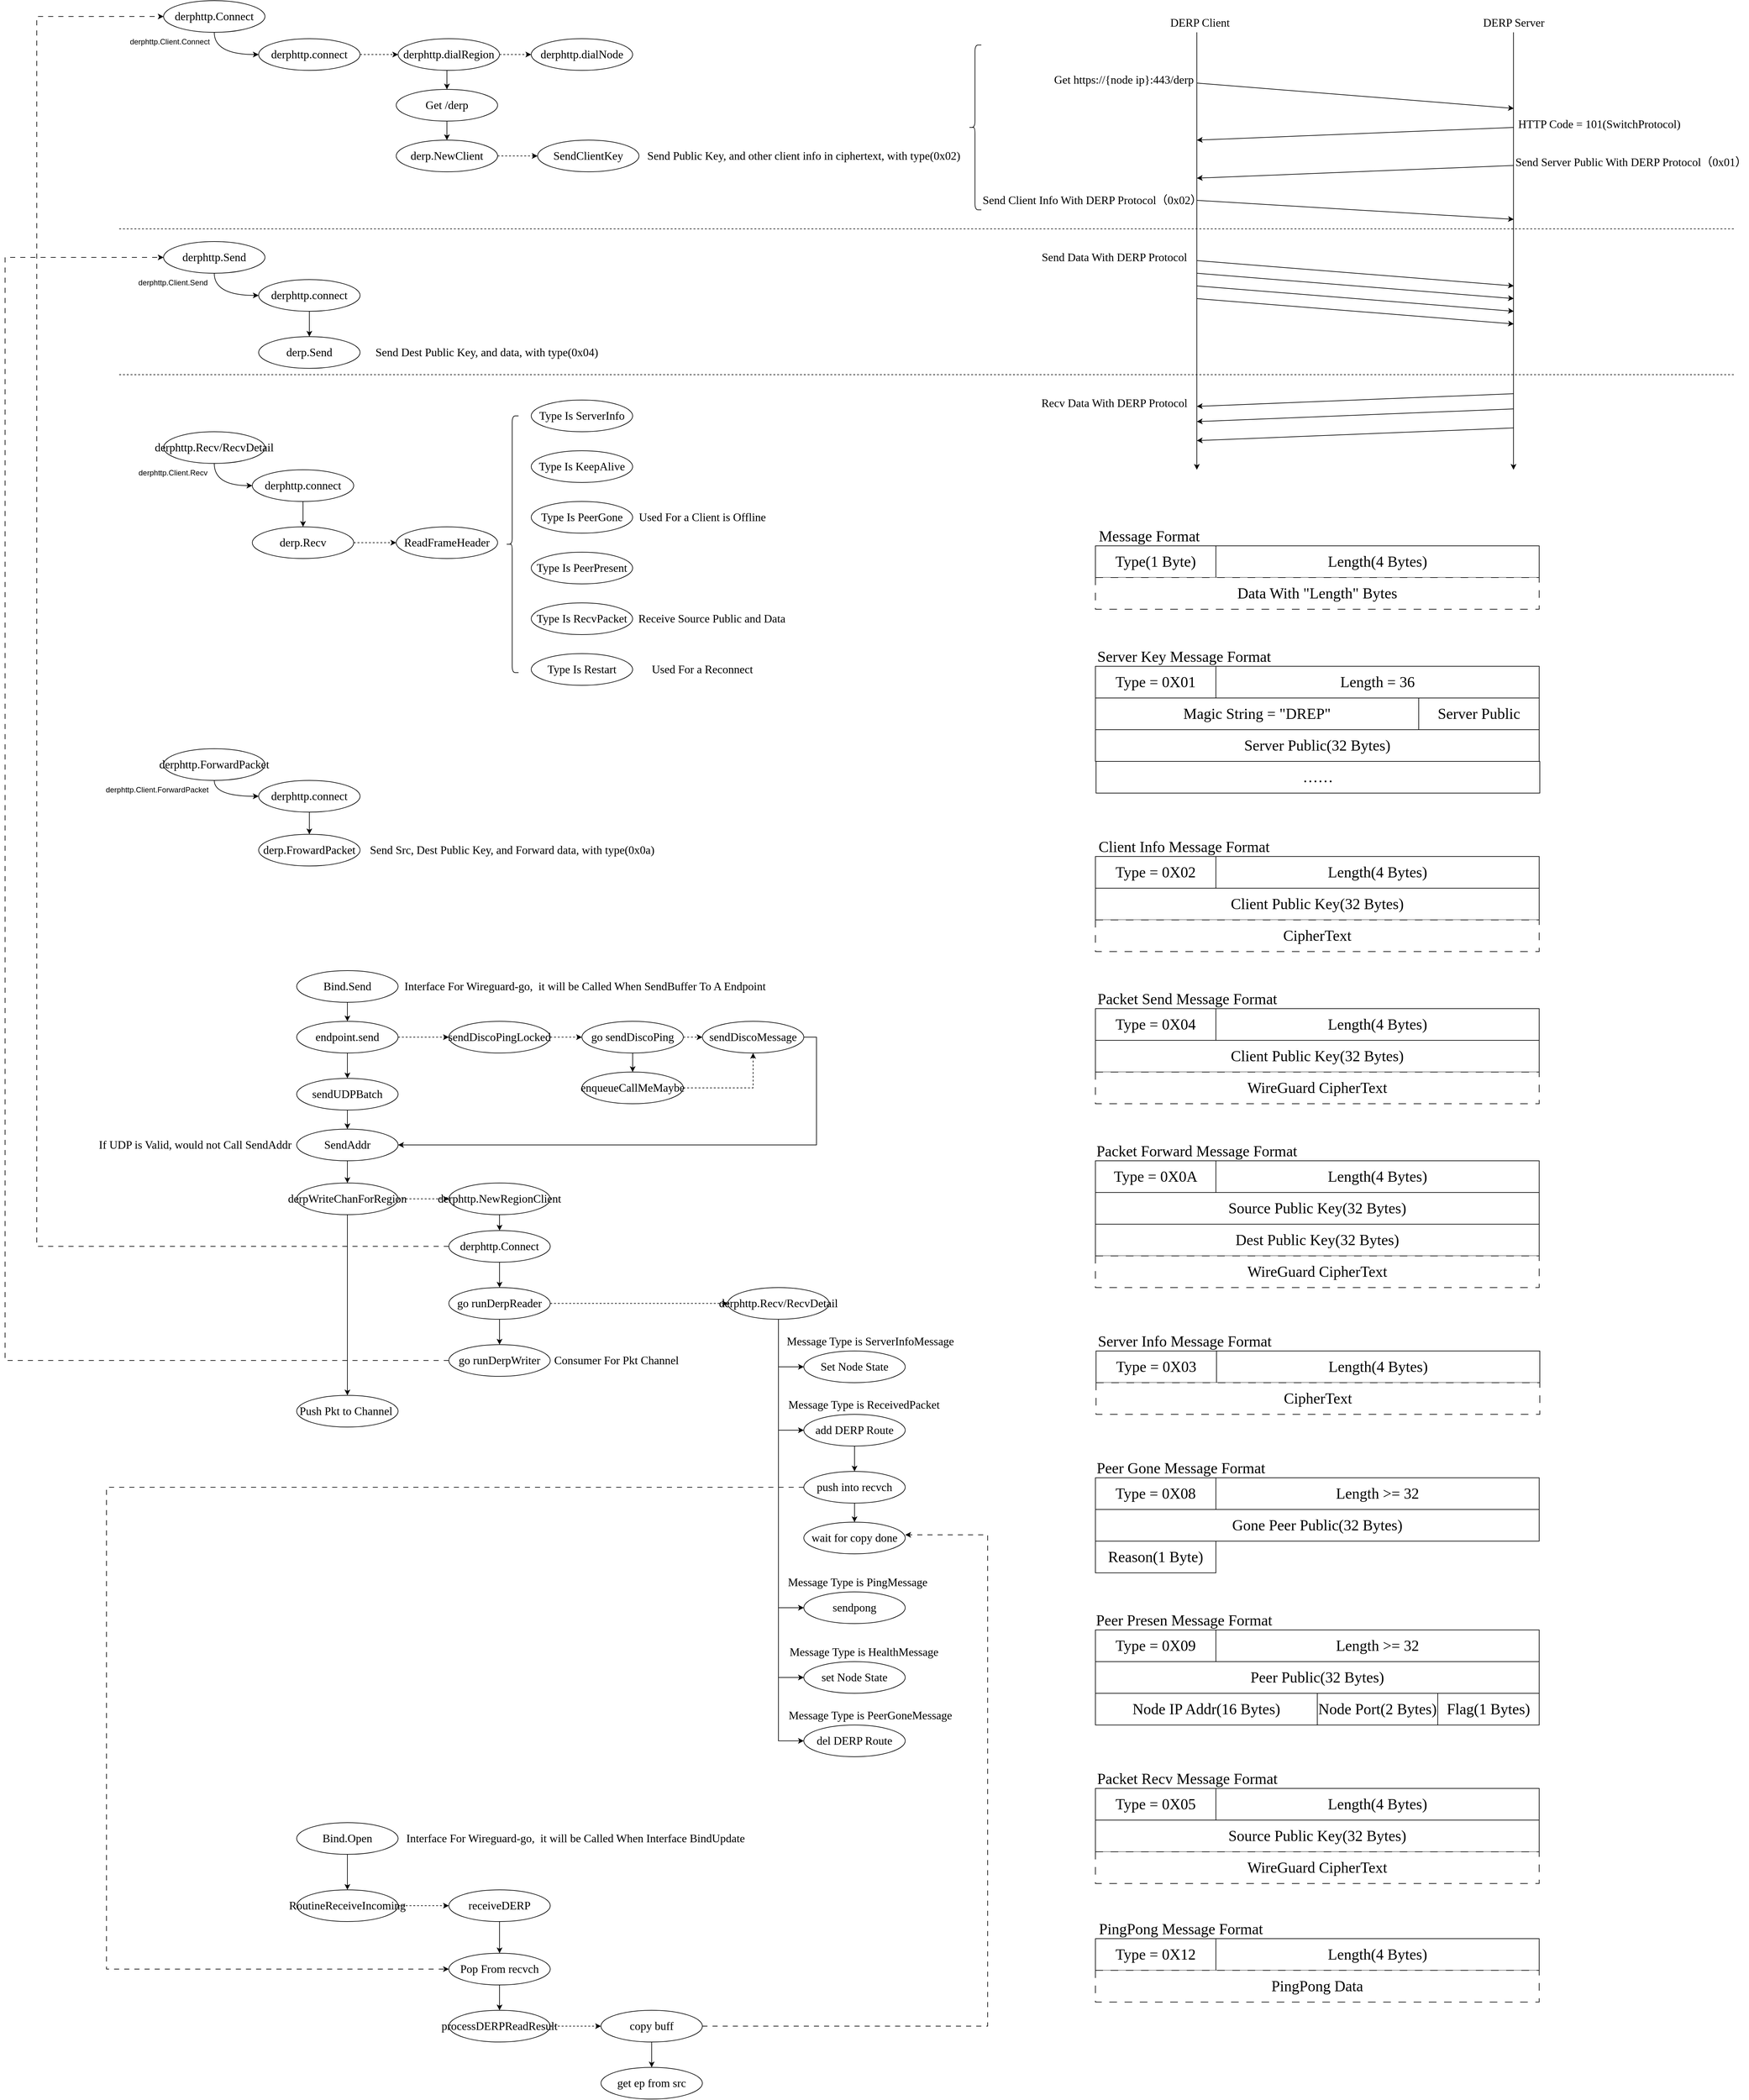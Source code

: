 <mxfile version="24.8.1">
  <diagram name="第 1 页" id="boaGlC_A0SEjg5snhlWo">
    <mxGraphModel dx="2074" dy="2267" grid="1" gridSize="10" guides="1" tooltips="1" connect="1" arrows="1" fold="1" page="1" pageScale="1" pageWidth="827" pageHeight="1169" math="0" shadow="0">
      <root>
        <mxCell id="0" />
        <mxCell id="1" parent="0" />
        <mxCell id="egJeK7IyAdFAndKhT8CJ-12" value="" style="group" parent="1" vertex="1" connectable="0">
          <mxGeometry x="260" y="-740" width="760" height="200" as="geometry" />
        </mxCell>
        <mxCell id="HHnwj9ZDeLS21Np8BCJO-33" style="edgeStyle=orthogonalEdgeStyle;rounded=0;orthogonalLoop=1;jettySize=auto;html=1;exitX=0.5;exitY=1;exitDx=0;exitDy=0;entryX=0;entryY=0.5;entryDx=0;entryDy=0;curved=1;" parent="egJeK7IyAdFAndKhT8CJ-12" source="HHnwj9ZDeLS21Np8BCJO-30" target="HHnwj9ZDeLS21Np8BCJO-32" edge="1">
          <mxGeometry relative="1" as="geometry" />
        </mxCell>
        <mxCell id="HHnwj9ZDeLS21Np8BCJO-30" value="&lt;font style=&quot;font-size: 18px;&quot; face=&quot;Times New Roman&quot;&gt;derphttp.Send&lt;/font&gt;" style="ellipse;whiteSpace=wrap;html=1;" parent="egJeK7IyAdFAndKhT8CJ-12" vertex="1">
          <mxGeometry x="50" width="160" height="50" as="geometry" />
        </mxCell>
        <mxCell id="HHnwj9ZDeLS21Np8BCJO-36" style="edgeStyle=orthogonalEdgeStyle;rounded=0;orthogonalLoop=1;jettySize=auto;html=1;exitX=0.5;exitY=1;exitDx=0;exitDy=0;entryX=0.5;entryY=0;entryDx=0;entryDy=0;" parent="egJeK7IyAdFAndKhT8CJ-12" source="HHnwj9ZDeLS21Np8BCJO-32" target="HHnwj9ZDeLS21Np8BCJO-35" edge="1">
          <mxGeometry relative="1" as="geometry" />
        </mxCell>
        <mxCell id="HHnwj9ZDeLS21Np8BCJO-32" value="&lt;font style=&quot;font-size: 18px;&quot; face=&quot;Times New Roman&quot;&gt;derphttp.connect&lt;/font&gt;" style="ellipse;whiteSpace=wrap;html=1;" parent="egJeK7IyAdFAndKhT8CJ-12" vertex="1">
          <mxGeometry x="200" y="60" width="160" height="50" as="geometry" />
        </mxCell>
        <mxCell id="HHnwj9ZDeLS21Np8BCJO-34" value="derphttp.Client.Send" style="text;html=1;align=center;verticalAlign=middle;whiteSpace=wrap;rounded=0;" parent="egJeK7IyAdFAndKhT8CJ-12" vertex="1">
          <mxGeometry y="50" width="130" height="30" as="geometry" />
        </mxCell>
        <mxCell id="HHnwj9ZDeLS21Np8BCJO-35" value="&lt;font style=&quot;font-size: 18px;&quot; face=&quot;Times New Roman&quot;&gt;derp.Send&lt;/font&gt;" style="ellipse;whiteSpace=wrap;html=1;" parent="egJeK7IyAdFAndKhT8CJ-12" vertex="1">
          <mxGeometry x="200" y="150" width="160" height="50" as="geometry" />
        </mxCell>
        <mxCell id="HHnwj9ZDeLS21Np8BCJO-38" value="&lt;font style=&quot;font-size: 18px;&quot; face=&quot;Times New Roman&quot;&gt;Send Dest Public Key, and data, with type(0x04)&lt;/font&gt;" style="text;html=1;align=center;verticalAlign=middle;whiteSpace=wrap;rounded=0;" parent="egJeK7IyAdFAndKhT8CJ-12" vertex="1">
          <mxGeometry x="360" y="160" width="400" height="30" as="geometry" />
        </mxCell>
        <mxCell id="egJeK7IyAdFAndKhT8CJ-14" value="" style="group" parent="1" vertex="1" connectable="0">
          <mxGeometry x="250" y="-1120" width="1330" height="270" as="geometry" />
        </mxCell>
        <mxCell id="HHnwj9ZDeLS21Np8BCJO-12" style="edgeStyle=orthogonalEdgeStyle;rounded=0;orthogonalLoop=1;jettySize=auto;html=1;exitX=0.5;exitY=1;exitDx=0;exitDy=0;entryX=0;entryY=0.5;entryDx=0;entryDy=0;curved=1;" parent="egJeK7IyAdFAndKhT8CJ-14" source="HHnwj9ZDeLS21Np8BCJO-9" target="HHnwj9ZDeLS21Np8BCJO-11" edge="1">
          <mxGeometry relative="1" as="geometry" />
        </mxCell>
        <mxCell id="HHnwj9ZDeLS21Np8BCJO-9" value="&lt;font style=&quot;font-size: 18px;&quot; face=&quot;Times New Roman&quot;&gt;derphttp.Connect&lt;/font&gt;" style="ellipse;whiteSpace=wrap;html=1;" parent="egJeK7IyAdFAndKhT8CJ-14" vertex="1">
          <mxGeometry x="60" width="160" height="50" as="geometry" />
        </mxCell>
        <mxCell id="HHnwj9ZDeLS21Np8BCJO-27" style="edgeStyle=orthogonalEdgeStyle;rounded=0;orthogonalLoop=1;jettySize=auto;html=1;exitX=1;exitY=0.5;exitDx=0;exitDy=0;entryX=0;entryY=0.5;entryDx=0;entryDy=0;dashed=1;" parent="egJeK7IyAdFAndKhT8CJ-14" source="HHnwj9ZDeLS21Np8BCJO-11" target="HHnwj9ZDeLS21Np8BCJO-18" edge="1">
          <mxGeometry relative="1" as="geometry" />
        </mxCell>
        <mxCell id="HHnwj9ZDeLS21Np8BCJO-11" value="&lt;font style=&quot;font-size: 18px;&quot; face=&quot;Times New Roman&quot;&gt;derphttp.connect&lt;/font&gt;" style="ellipse;whiteSpace=wrap;html=1;" parent="egJeK7IyAdFAndKhT8CJ-14" vertex="1">
          <mxGeometry x="210" y="60" width="160" height="50" as="geometry" />
        </mxCell>
        <mxCell id="HHnwj9ZDeLS21Np8BCJO-14" value="derphttp.Client.Connect" style="text;html=1;align=center;verticalAlign=middle;whiteSpace=wrap;rounded=0;" parent="egJeK7IyAdFAndKhT8CJ-14" vertex="1">
          <mxGeometry y="50" width="140" height="30" as="geometry" />
        </mxCell>
        <mxCell id="HHnwj9ZDeLS21Np8BCJO-25" style="edgeStyle=orthogonalEdgeStyle;rounded=0;orthogonalLoop=1;jettySize=auto;html=1;exitX=0.5;exitY=1;exitDx=0;exitDy=0;entryX=0.5;entryY=0;entryDx=0;entryDy=0;" parent="egJeK7IyAdFAndKhT8CJ-14" source="HHnwj9ZDeLS21Np8BCJO-18" target="HHnwj9ZDeLS21Np8BCJO-19" edge="1">
          <mxGeometry relative="1" as="geometry" />
        </mxCell>
        <mxCell id="HHnwj9ZDeLS21Np8BCJO-29" style="edgeStyle=orthogonalEdgeStyle;rounded=0;orthogonalLoop=1;jettySize=auto;html=1;exitX=1;exitY=0.5;exitDx=0;exitDy=0;entryX=0;entryY=0.5;entryDx=0;entryDy=0;dashed=1;" parent="egJeK7IyAdFAndKhT8CJ-14" source="HHnwj9ZDeLS21Np8BCJO-18" target="HHnwj9ZDeLS21Np8BCJO-28" edge="1">
          <mxGeometry relative="1" as="geometry" />
        </mxCell>
        <mxCell id="HHnwj9ZDeLS21Np8BCJO-18" value="&lt;font style=&quot;font-size: 18px;&quot; face=&quot;Times New Roman&quot;&gt;derphttp.dialRegion&lt;/font&gt;" style="ellipse;whiteSpace=wrap;html=1;" parent="egJeK7IyAdFAndKhT8CJ-14" vertex="1">
          <mxGeometry x="430" y="60" width="160" height="50" as="geometry" />
        </mxCell>
        <mxCell id="HHnwj9ZDeLS21Np8BCJO-26" style="edgeStyle=orthogonalEdgeStyle;rounded=0;orthogonalLoop=1;jettySize=auto;html=1;exitX=0.5;exitY=1;exitDx=0;exitDy=0;entryX=0.5;entryY=0;entryDx=0;entryDy=0;" parent="egJeK7IyAdFAndKhT8CJ-14" source="HHnwj9ZDeLS21Np8BCJO-19" target="HHnwj9ZDeLS21Np8BCJO-20" edge="1">
          <mxGeometry relative="1" as="geometry" />
        </mxCell>
        <mxCell id="HHnwj9ZDeLS21Np8BCJO-19" value="&lt;font style=&quot;font-size: 18px;&quot; face=&quot;Times New Roman&quot;&gt;Get /derp&lt;/font&gt;" style="ellipse;whiteSpace=wrap;html=1;" parent="egJeK7IyAdFAndKhT8CJ-14" vertex="1">
          <mxGeometry x="427" y="140" width="160" height="50" as="geometry" />
        </mxCell>
        <mxCell id="HHnwj9ZDeLS21Np8BCJO-24" style="edgeStyle=orthogonalEdgeStyle;rounded=0;orthogonalLoop=1;jettySize=auto;html=1;exitX=1;exitY=0.5;exitDx=0;exitDy=0;entryX=0;entryY=0.5;entryDx=0;entryDy=0;dashed=1;" parent="egJeK7IyAdFAndKhT8CJ-14" source="HHnwj9ZDeLS21Np8BCJO-20" target="HHnwj9ZDeLS21Np8BCJO-21" edge="1">
          <mxGeometry relative="1" as="geometry" />
        </mxCell>
        <mxCell id="HHnwj9ZDeLS21Np8BCJO-20" value="&lt;span style=&quot;font-family: &amp;quot;Times New Roman&amp;quot;; font-size: 18px;&quot;&gt;derp.NewClient&lt;/span&gt;" style="ellipse;whiteSpace=wrap;html=1;" parent="egJeK7IyAdFAndKhT8CJ-14" vertex="1">
          <mxGeometry x="427" y="220" width="160" height="50" as="geometry" />
        </mxCell>
        <mxCell id="HHnwj9ZDeLS21Np8BCJO-21" value="&lt;span style=&quot;font-family: &amp;quot;Times New Roman&amp;quot;; font-size: 18px;&quot;&gt;SendClientKey&lt;/span&gt;" style="ellipse;whiteSpace=wrap;html=1;" parent="egJeK7IyAdFAndKhT8CJ-14" vertex="1">
          <mxGeometry x="650" y="220" width="160" height="50" as="geometry" />
        </mxCell>
        <mxCell id="HHnwj9ZDeLS21Np8BCJO-23" value="&lt;font style=&quot;font-size: 18px;&quot; face=&quot;Times New Roman&quot;&gt;Send Public Key, and other client info in ciphertext, with type(0x02)&lt;/font&gt;" style="text;html=1;align=center;verticalAlign=middle;whiteSpace=wrap;rounded=0;" parent="egJeK7IyAdFAndKhT8CJ-14" vertex="1">
          <mxGeometry x="810" y="230" width="520" height="30" as="geometry" />
        </mxCell>
        <mxCell id="HHnwj9ZDeLS21Np8BCJO-28" value="&lt;font style=&quot;font-size: 18px;&quot; face=&quot;Times New Roman&quot;&gt;derphttp.dialNode&lt;/font&gt;" style="ellipse;whiteSpace=wrap;html=1;" parent="egJeK7IyAdFAndKhT8CJ-14" vertex="1">
          <mxGeometry x="640" y="60" width="160" height="50" as="geometry" />
        </mxCell>
        <mxCell id="egJeK7IyAdFAndKhT8CJ-16" value="" style="group" parent="1" vertex="1" connectable="0">
          <mxGeometry x="210" y="60" width="890" height="185" as="geometry" />
        </mxCell>
        <mxCell id="HHnwj9ZDeLS21Np8BCJO-46" value="&lt;font style=&quot;font-size: 18px;&quot; face=&quot;Times New Roman&quot;&gt;derp.FrowardPacket&lt;/font&gt;" style="ellipse;whiteSpace=wrap;html=1;" parent="egJeK7IyAdFAndKhT8CJ-16" vertex="1">
          <mxGeometry x="250" y="135" width="160" height="50" as="geometry" />
        </mxCell>
        <mxCell id="HHnwj9ZDeLS21Np8BCJO-47" style="edgeStyle=orthogonalEdgeStyle;rounded=0;orthogonalLoop=1;jettySize=auto;html=1;exitX=0.5;exitY=1;exitDx=0;exitDy=0;" parent="egJeK7IyAdFAndKhT8CJ-16" source="HHnwj9ZDeLS21Np8BCJO-43" target="HHnwj9ZDeLS21Np8BCJO-46" edge="1">
          <mxGeometry relative="1" as="geometry" />
        </mxCell>
        <mxCell id="HHnwj9ZDeLS21Np8BCJO-45" style="edgeStyle=orthogonalEdgeStyle;rounded=0;orthogonalLoop=1;jettySize=auto;html=1;exitX=0.5;exitY=1;exitDx=0;exitDy=0;entryX=0;entryY=0.5;entryDx=0;entryDy=0;curved=1;" parent="egJeK7IyAdFAndKhT8CJ-16" source="HHnwj9ZDeLS21Np8BCJO-39" target="HHnwj9ZDeLS21Np8BCJO-43" edge="1">
          <mxGeometry relative="1" as="geometry" />
        </mxCell>
        <mxCell id="HHnwj9ZDeLS21Np8BCJO-39" value="&lt;font style=&quot;font-size: 18px;&quot; face=&quot;Times New Roman&quot;&gt;derphttp.ForwardPacket&lt;/font&gt;" style="ellipse;whiteSpace=wrap;html=1;" parent="egJeK7IyAdFAndKhT8CJ-16" vertex="1">
          <mxGeometry x="100" width="160" height="50" as="geometry" />
        </mxCell>
        <mxCell id="HHnwj9ZDeLS21Np8BCJO-42" value="derphttp.Client.ForwardPacket" style="text;html=1;align=center;verticalAlign=middle;whiteSpace=wrap;rounded=0;" parent="egJeK7IyAdFAndKhT8CJ-16" vertex="1">
          <mxGeometry y="50" width="180" height="30" as="geometry" />
        </mxCell>
        <mxCell id="HHnwj9ZDeLS21Np8BCJO-43" value="&lt;font style=&quot;font-size: 18px;&quot; face=&quot;Times New Roman&quot;&gt;derphttp.connect&lt;/font&gt;" style="ellipse;whiteSpace=wrap;html=1;" parent="egJeK7IyAdFAndKhT8CJ-16" vertex="1">
          <mxGeometry x="250" y="50" width="160" height="50" as="geometry" />
        </mxCell>
        <mxCell id="HHnwj9ZDeLS21Np8BCJO-48" value="&lt;font style=&quot;font-size: 18px;&quot; face=&quot;Times New Roman&quot;&gt;Send Src, Dest Public Key, and Forward data, with type(0x0a)&lt;/font&gt;" style="text;html=1;align=center;verticalAlign=middle;whiteSpace=wrap;rounded=0;" parent="egJeK7IyAdFAndKhT8CJ-16" vertex="1">
          <mxGeometry x="410" y="145" width="480" height="30" as="geometry" />
        </mxCell>
        <mxCell id="egJeK7IyAdFAndKhT8CJ-17" value="" style="group" parent="1" vertex="1" connectable="0">
          <mxGeometry x="260" y="-490" width="1040" height="450" as="geometry" />
        </mxCell>
        <mxCell id="HHnwj9ZDeLS21Np8BCJO-53" style="edgeStyle=orthogonalEdgeStyle;rounded=0;orthogonalLoop=1;jettySize=auto;html=1;exitX=0.5;exitY=1;exitDx=0;exitDy=0;entryX=0;entryY=0.5;entryDx=0;entryDy=0;curved=1;" parent="egJeK7IyAdFAndKhT8CJ-17" source="HHnwj9ZDeLS21Np8BCJO-49" target="HHnwj9ZDeLS21Np8BCJO-52" edge="1">
          <mxGeometry relative="1" as="geometry" />
        </mxCell>
        <mxCell id="HHnwj9ZDeLS21Np8BCJO-49" value="&lt;font style=&quot;font-size: 18px;&quot; face=&quot;Times New Roman&quot;&gt;derphttp.Recv/RecvDetail&lt;/font&gt;" style="ellipse;whiteSpace=wrap;html=1;" parent="egJeK7IyAdFAndKhT8CJ-17" vertex="1">
          <mxGeometry x="50" y="50" width="160" height="50" as="geometry" />
        </mxCell>
        <mxCell id="HHnwj9ZDeLS21Np8BCJO-56" style="edgeStyle=orthogonalEdgeStyle;rounded=0;orthogonalLoop=1;jettySize=auto;html=1;exitX=0.5;exitY=1;exitDx=0;exitDy=0;entryX=0.5;entryY=0;entryDx=0;entryDy=0;" parent="egJeK7IyAdFAndKhT8CJ-17" source="HHnwj9ZDeLS21Np8BCJO-52" target="HHnwj9ZDeLS21Np8BCJO-55" edge="1">
          <mxGeometry relative="1" as="geometry" />
        </mxCell>
        <mxCell id="HHnwj9ZDeLS21Np8BCJO-52" value="&lt;font style=&quot;font-size: 18px;&quot; face=&quot;Times New Roman&quot;&gt;derphttp.connect&lt;/font&gt;" style="ellipse;whiteSpace=wrap;html=1;" parent="egJeK7IyAdFAndKhT8CJ-17" vertex="1">
          <mxGeometry x="190" y="110" width="160" height="50" as="geometry" />
        </mxCell>
        <mxCell id="HHnwj9ZDeLS21Np8BCJO-54" value="derphttp.Client.Recv" style="text;html=1;align=center;verticalAlign=middle;whiteSpace=wrap;rounded=0;" parent="egJeK7IyAdFAndKhT8CJ-17" vertex="1">
          <mxGeometry y="100" width="130" height="30" as="geometry" />
        </mxCell>
        <mxCell id="HHnwj9ZDeLS21Np8BCJO-73" style="edgeStyle=orthogonalEdgeStyle;rounded=0;orthogonalLoop=1;jettySize=auto;html=1;exitX=1;exitY=0.5;exitDx=0;exitDy=0;entryX=0;entryY=0.5;entryDx=0;entryDy=0;dashed=1;" parent="egJeK7IyAdFAndKhT8CJ-17" source="HHnwj9ZDeLS21Np8BCJO-55" target="HHnwj9ZDeLS21Np8BCJO-58" edge="1">
          <mxGeometry relative="1" as="geometry" />
        </mxCell>
        <mxCell id="HHnwj9ZDeLS21Np8BCJO-55" value="&lt;font style=&quot;font-size: 18px;&quot; face=&quot;Times New Roman&quot;&gt;derp.Recv&lt;/font&gt;" style="ellipse;whiteSpace=wrap;html=1;" parent="egJeK7IyAdFAndKhT8CJ-17" vertex="1">
          <mxGeometry x="190" y="200" width="160" height="50" as="geometry" />
        </mxCell>
        <mxCell id="HHnwj9ZDeLS21Np8BCJO-58" value="&lt;font style=&quot;font-size: 18px;&quot; face=&quot;Times New Roman&quot;&gt;ReadFrameHeader&lt;/font&gt;" style="ellipse;whiteSpace=wrap;html=1;" parent="egJeK7IyAdFAndKhT8CJ-17" vertex="1">
          <mxGeometry x="417" y="200" width="160" height="50" as="geometry" />
        </mxCell>
        <mxCell id="HHnwj9ZDeLS21Np8BCJO-60" value="" style="shape=curlyBracket;whiteSpace=wrap;html=1;rounded=1;labelPosition=left;verticalLabelPosition=middle;align=right;verticalAlign=middle;" parent="egJeK7IyAdFAndKhT8CJ-17" vertex="1">
          <mxGeometry x="590" y="25" width="20" height="405" as="geometry" />
        </mxCell>
        <mxCell id="HHnwj9ZDeLS21Np8BCJO-61" value="&lt;font style=&quot;font-size: 18px;&quot; face=&quot;Times New Roman&quot;&gt;Type Is ServerInfo&lt;/font&gt;" style="ellipse;whiteSpace=wrap;html=1;" parent="egJeK7IyAdFAndKhT8CJ-17" vertex="1">
          <mxGeometry x="630" width="160" height="50" as="geometry" />
        </mxCell>
        <mxCell id="HHnwj9ZDeLS21Np8BCJO-62" value="&lt;font style=&quot;font-size: 18px;&quot; face=&quot;Times New Roman&quot;&gt;Type Is KeepAlive&lt;/font&gt;" style="ellipse;whiteSpace=wrap;html=1;" parent="egJeK7IyAdFAndKhT8CJ-17" vertex="1">
          <mxGeometry x="630" y="80" width="160" height="50" as="geometry" />
        </mxCell>
        <mxCell id="HHnwj9ZDeLS21Np8BCJO-65" value="&lt;font style=&quot;font-size: 18px;&quot; face=&quot;Times New Roman&quot;&gt;Type Is PeerGone&lt;/font&gt;" style="ellipse;whiteSpace=wrap;html=1;" parent="egJeK7IyAdFAndKhT8CJ-17" vertex="1">
          <mxGeometry x="630" y="160" width="160" height="50" as="geometry" />
        </mxCell>
        <mxCell id="HHnwj9ZDeLS21Np8BCJO-66" value="&lt;font style=&quot;font-size: 18px;&quot; face=&quot;Times New Roman&quot;&gt;Used For a Client is Offline&lt;/font&gt;" style="text;html=1;align=center;verticalAlign=middle;whiteSpace=wrap;rounded=0;" parent="egJeK7IyAdFAndKhT8CJ-17" vertex="1">
          <mxGeometry x="790" y="170" width="220" height="30" as="geometry" />
        </mxCell>
        <mxCell id="HHnwj9ZDeLS21Np8BCJO-67" value="&lt;font style=&quot;font-size: 18px;&quot; face=&quot;Times New Roman&quot;&gt;Type Is PeerPresent&lt;/font&gt;" style="ellipse;whiteSpace=wrap;html=1;" parent="egJeK7IyAdFAndKhT8CJ-17" vertex="1">
          <mxGeometry x="630" y="240" width="160" height="50" as="geometry" />
        </mxCell>
        <mxCell id="HHnwj9ZDeLS21Np8BCJO-68" value="&lt;font style=&quot;font-size: 18px;&quot; face=&quot;Times New Roman&quot;&gt;Type Is RecvPacket&lt;/font&gt;" style="ellipse;whiteSpace=wrap;html=1;" parent="egJeK7IyAdFAndKhT8CJ-17" vertex="1">
          <mxGeometry x="630" y="320" width="160" height="50" as="geometry" />
        </mxCell>
        <mxCell id="HHnwj9ZDeLS21Np8BCJO-69" value="&lt;font style=&quot;font-size: 18px;&quot; face=&quot;Times New Roman&quot;&gt;Receive Source Public and Data&lt;/font&gt;" style="text;html=1;align=center;verticalAlign=middle;whiteSpace=wrap;rounded=0;" parent="egJeK7IyAdFAndKhT8CJ-17" vertex="1">
          <mxGeometry x="790" y="330" width="250" height="30" as="geometry" />
        </mxCell>
        <mxCell id="HHnwj9ZDeLS21Np8BCJO-70" value="&lt;font style=&quot;font-size: 18px;&quot; face=&quot;Times New Roman&quot;&gt;Type Is Restart&lt;/font&gt;" style="ellipse;whiteSpace=wrap;html=1;" parent="egJeK7IyAdFAndKhT8CJ-17" vertex="1">
          <mxGeometry x="630" y="400" width="160" height="50" as="geometry" />
        </mxCell>
        <mxCell id="HHnwj9ZDeLS21Np8BCJO-71" value="&lt;font style=&quot;font-size: 18px;&quot; face=&quot;Times New Roman&quot;&gt;Used For a Reconnect&lt;/font&gt;" style="text;html=1;align=center;verticalAlign=middle;whiteSpace=wrap;rounded=0;" parent="egJeK7IyAdFAndKhT8CJ-17" vertex="1">
          <mxGeometry x="790" y="410" width="220" height="30" as="geometry" />
        </mxCell>
        <mxCell id="egJeK7IyAdFAndKhT8CJ-20" value="" style="endArrow=none;dashed=1;html=1;rounded=0;" parent="1" edge="1">
          <mxGeometry width="50" height="50" relative="1" as="geometry">
            <mxPoint x="240" y="-760" as="sourcePoint" />
            <mxPoint x="2790" y="-760" as="targetPoint" />
          </mxGeometry>
        </mxCell>
        <mxCell id="oFC3k6cB1DwRkjMcpZ91-4" value="&lt;font style=&quot;font-size: 18px;&quot; face=&quot;Times New Roman&quot;&gt;DERP Client&lt;/font&gt;" style="text;html=1;align=center;verticalAlign=middle;whiteSpace=wrap;rounded=0;" parent="1" vertex="1">
          <mxGeometry x="1870" y="-1100" width="150" height="30" as="geometry" />
        </mxCell>
        <mxCell id="oFC3k6cB1DwRkjMcpZ91-5" value="&lt;font style=&quot;font-size: 18px;&quot; face=&quot;Times New Roman&quot;&gt;DERP Server&lt;/font&gt;" style="text;html=1;align=center;verticalAlign=middle;whiteSpace=wrap;rounded=0;" parent="1" vertex="1">
          <mxGeometry x="2380" y="-1100" width="120" height="30" as="geometry" />
        </mxCell>
        <mxCell id="oFC3k6cB1DwRkjMcpZ91-6" value="" style="endArrow=classic;html=1;rounded=0;" parent="1" edge="1">
          <mxGeometry width="50" height="50" relative="1" as="geometry">
            <mxPoint x="1940" y="-1070" as="sourcePoint" />
            <mxPoint x="1940" y="-380" as="targetPoint" />
          </mxGeometry>
        </mxCell>
        <mxCell id="oFC3k6cB1DwRkjMcpZ91-7" value="" style="endArrow=classic;html=1;rounded=0;" parent="1" edge="1">
          <mxGeometry width="50" height="50" relative="1" as="geometry">
            <mxPoint x="2439.5" y="-1070" as="sourcePoint" />
            <mxPoint x="2439.5" y="-380" as="targetPoint" />
          </mxGeometry>
        </mxCell>
        <mxCell id="egJeK7IyAdFAndKhT8CJ-1" value="" style="endArrow=classic;html=1;rounded=0;" parent="1" edge="1">
          <mxGeometry width="50" height="50" relative="1" as="geometry">
            <mxPoint x="1940" y="-990" as="sourcePoint" />
            <mxPoint x="2440" y="-950" as="targetPoint" />
          </mxGeometry>
        </mxCell>
        <mxCell id="egJeK7IyAdFAndKhT8CJ-2" value="&lt;font style=&quot;font-size: 18px;&quot; face=&quot;Times New Roman&quot;&gt;Get https://{node ip}:443/derp&lt;/font&gt;" style="text;html=1;align=center;verticalAlign=middle;whiteSpace=wrap;rounded=0;" parent="1" vertex="1">
          <mxGeometry x="1710" y="-1010" width="230" height="30" as="geometry" />
        </mxCell>
        <mxCell id="egJeK7IyAdFAndKhT8CJ-3" value="" style="endArrow=classic;html=1;rounded=0;" parent="1" edge="1">
          <mxGeometry width="50" height="50" relative="1" as="geometry">
            <mxPoint x="2440" y="-920" as="sourcePoint" />
            <mxPoint x="1940" y="-900" as="targetPoint" />
          </mxGeometry>
        </mxCell>
        <mxCell id="egJeK7IyAdFAndKhT8CJ-4" value="&lt;font style=&quot;font-size: 18px;&quot; face=&quot;Times New Roman&quot;&gt;HTTP Code = 101(SwitchProtocol)&lt;/font&gt;" style="text;html=1;align=center;verticalAlign=middle;whiteSpace=wrap;rounded=0;" parent="1" vertex="1">
          <mxGeometry x="2440" y="-940" width="270" height="30" as="geometry" />
        </mxCell>
        <mxCell id="egJeK7IyAdFAndKhT8CJ-5" value="" style="endArrow=classic;html=1;rounded=0;" parent="1" edge="1">
          <mxGeometry width="50" height="50" relative="1" as="geometry">
            <mxPoint x="2440" y="-860" as="sourcePoint" />
            <mxPoint x="1940" y="-840" as="targetPoint" />
          </mxGeometry>
        </mxCell>
        <mxCell id="egJeK7IyAdFAndKhT8CJ-6" value="&lt;font face=&quot;Times New Roman&quot;&gt;&lt;span style=&quot;font-size: 18px;&quot;&gt;Send Server Public With&amp;nbsp;&lt;/span&gt;&lt;/font&gt;&lt;span style=&quot;font-family: &amp;quot;Times New Roman&amp;quot;; font-size: 18px;&quot;&gt;DERP Protocol（0x01）&lt;/span&gt;" style="text;html=1;align=center;verticalAlign=middle;whiteSpace=wrap;rounded=0;" parent="1" vertex="1">
          <mxGeometry x="2440" y="-880" width="370" height="30" as="geometry" />
        </mxCell>
        <mxCell id="egJeK7IyAdFAndKhT8CJ-7" value="" style="endArrow=classic;html=1;rounded=0;" parent="1" edge="1">
          <mxGeometry width="50" height="50" relative="1" as="geometry">
            <mxPoint x="1940" y="-805" as="sourcePoint" />
            <mxPoint x="2440" y="-775" as="targetPoint" />
          </mxGeometry>
        </mxCell>
        <mxCell id="egJeK7IyAdFAndKhT8CJ-8" value="&lt;font face=&quot;Times New Roman&quot;&gt;&lt;span style=&quot;font-size: 18px;&quot;&gt;Send Client Info With&amp;nbsp;&lt;/span&gt;&lt;/font&gt;&lt;span style=&quot;font-family: &amp;quot;Times New Roman&amp;quot;; font-size: 18px;&quot;&gt;DERP Protocol（0x02）&lt;/span&gt;" style="text;html=1;align=center;verticalAlign=middle;whiteSpace=wrap;rounded=0;" parent="1" vertex="1">
          <mxGeometry x="1600" y="-820" width="350" height="30" as="geometry" />
        </mxCell>
        <mxCell id="egJeK7IyAdFAndKhT8CJ-9" value="" style="shape=curlyBracket;whiteSpace=wrap;html=1;rounded=1;labelPosition=left;verticalLabelPosition=middle;align=right;verticalAlign=middle;" parent="1" vertex="1">
          <mxGeometry x="1580" y="-1050" width="20" height="260" as="geometry" />
        </mxCell>
        <mxCell id="egJeK7IyAdFAndKhT8CJ-21" value="" style="endArrow=classic;html=1;rounded=0;" parent="1" edge="1">
          <mxGeometry width="50" height="50" relative="1" as="geometry">
            <mxPoint x="1940" y="-710" as="sourcePoint" />
            <mxPoint x="2440" y="-670" as="targetPoint" />
          </mxGeometry>
        </mxCell>
        <mxCell id="egJeK7IyAdFAndKhT8CJ-22" value="&lt;font face=&quot;Times New Roman&quot;&gt;&lt;span style=&quot;font-size: 18px;&quot;&gt;Send Data With&amp;nbsp;&lt;/span&gt;&lt;/font&gt;&lt;span style=&quot;font-family: &amp;quot;Times New Roman&amp;quot;; font-size: 18px;&quot;&gt;DERP Protocol&lt;/span&gt;" style="text;html=1;align=center;verticalAlign=middle;whiteSpace=wrap;rounded=0;" parent="1" vertex="1">
          <mxGeometry x="1680" y="-730" width="260" height="30" as="geometry" />
        </mxCell>
        <mxCell id="egJeK7IyAdFAndKhT8CJ-23" value="" style="endArrow=classic;html=1;rounded=0;" parent="1" edge="1">
          <mxGeometry width="50" height="50" relative="1" as="geometry">
            <mxPoint x="1940" y="-670" as="sourcePoint" />
            <mxPoint x="2440" y="-630" as="targetPoint" />
          </mxGeometry>
        </mxCell>
        <mxCell id="egJeK7IyAdFAndKhT8CJ-24" value="" style="endArrow=classic;html=1;rounded=0;" parent="1" edge="1">
          <mxGeometry width="50" height="50" relative="1" as="geometry">
            <mxPoint x="1940" y="-690" as="sourcePoint" />
            <mxPoint x="2440" y="-650" as="targetPoint" />
          </mxGeometry>
        </mxCell>
        <mxCell id="egJeK7IyAdFAndKhT8CJ-25" value="" style="endArrow=classic;html=1;rounded=0;" parent="1" edge="1">
          <mxGeometry width="50" height="50" relative="1" as="geometry">
            <mxPoint x="1940" y="-650" as="sourcePoint" />
            <mxPoint x="2440" y="-610" as="targetPoint" />
          </mxGeometry>
        </mxCell>
        <mxCell id="egJeK7IyAdFAndKhT8CJ-31" style="edgeStyle=orthogonalEdgeStyle;rounded=0;orthogonalLoop=1;jettySize=auto;html=1;exitX=0;exitY=0.5;exitDx=0;exitDy=0;entryX=0;entryY=0.5;entryDx=0;entryDy=0;dashed=1;dashPattern=8 8;" parent="1" source="HHnwj9ZDeLS21Np8BCJO-135" target="HHnwj9ZDeLS21Np8BCJO-30" edge="1">
          <mxGeometry relative="1" as="geometry">
            <Array as="points">
              <mxPoint x="60" y="1025" />
              <mxPoint x="60" y="-715" />
            </Array>
          </mxGeometry>
        </mxCell>
        <mxCell id="egJeK7IyAdFAndKhT8CJ-32" style="edgeStyle=orthogonalEdgeStyle;rounded=0;orthogonalLoop=1;jettySize=auto;html=1;exitX=0;exitY=0.5;exitDx=0;exitDy=0;entryX=0;entryY=0.5;entryDx=0;entryDy=0;dashed=1;dashPattern=8 8;" parent="1" source="HHnwj9ZDeLS21Np8BCJO-132" target="HHnwj9ZDeLS21Np8BCJO-9" edge="1">
          <mxGeometry relative="1" as="geometry">
            <Array as="points">
              <mxPoint x="110" y="845" />
              <mxPoint x="110" y="-1095" />
            </Array>
          </mxGeometry>
        </mxCell>
        <mxCell id="egJeK7IyAdFAndKhT8CJ-33" value="" style="endArrow=classic;html=1;rounded=0;" parent="1" edge="1">
          <mxGeometry width="50" height="50" relative="1" as="geometry">
            <mxPoint x="2440" y="-500" as="sourcePoint" />
            <mxPoint x="1940" y="-480" as="targetPoint" />
          </mxGeometry>
        </mxCell>
        <mxCell id="egJeK7IyAdFAndKhT8CJ-34" value="" style="endArrow=classic;html=1;rounded=0;" parent="1" edge="1">
          <mxGeometry width="50" height="50" relative="1" as="geometry">
            <mxPoint x="2440" y="-476" as="sourcePoint" />
            <mxPoint x="1940" y="-456" as="targetPoint" />
          </mxGeometry>
        </mxCell>
        <mxCell id="egJeK7IyAdFAndKhT8CJ-35" value="" style="endArrow=classic;html=1;rounded=0;" parent="1" edge="1">
          <mxGeometry width="50" height="50" relative="1" as="geometry">
            <mxPoint x="2440" y="-446" as="sourcePoint" />
            <mxPoint x="1940" y="-426" as="targetPoint" />
          </mxGeometry>
        </mxCell>
        <mxCell id="egJeK7IyAdFAndKhT8CJ-36" value="" style="endArrow=none;dashed=1;html=1;rounded=0;" parent="1" edge="1">
          <mxGeometry width="50" height="50" relative="1" as="geometry">
            <mxPoint x="240" y="-530" as="sourcePoint" />
            <mxPoint x="2790" y="-530" as="targetPoint" />
          </mxGeometry>
        </mxCell>
        <mxCell id="egJeK7IyAdFAndKhT8CJ-59" value="" style="group" parent="1" vertex="1" connectable="0">
          <mxGeometry x="200" y="410" width="1370" height="1240" as="geometry" />
        </mxCell>
        <mxCell id="egJeK7IyAdFAndKhT8CJ-28" value="&lt;font style=&quot;font-size: 18px;&quot; face=&quot;Times New Roman&quot;&gt;Push Pkt to Channel&amp;nbsp;&lt;/font&gt;" style="ellipse;whiteSpace=wrap;html=1;" parent="egJeK7IyAdFAndKhT8CJ-59" vertex="1">
          <mxGeometry x="320" y="670" width="160" height="50" as="geometry" />
        </mxCell>
        <mxCell id="oFC3k6cB1DwRkjMcpZ91-2" style="edgeStyle=orthogonalEdgeStyle;rounded=0;orthogonalLoop=1;jettySize=auto;html=1;exitX=1;exitY=0.5;exitDx=0;exitDy=0;entryX=0;entryY=0.5;entryDx=0;entryDy=0;dashed=1;" parent="egJeK7IyAdFAndKhT8CJ-59" source="HHnwj9ZDeLS21Np8BCJO-130" target="oFC3k6cB1DwRkjMcpZ91-1" edge="1">
          <mxGeometry relative="1" as="geometry" />
        </mxCell>
        <mxCell id="egJeK7IyAdFAndKhT8CJ-29" style="edgeStyle=orthogonalEdgeStyle;rounded=0;orthogonalLoop=1;jettySize=auto;html=1;exitX=0.5;exitY=1;exitDx=0;exitDy=0;entryX=0.5;entryY=0;entryDx=0;entryDy=0;" parent="egJeK7IyAdFAndKhT8CJ-59" source="HHnwj9ZDeLS21Np8BCJO-130" target="egJeK7IyAdFAndKhT8CJ-28" edge="1">
          <mxGeometry relative="1" as="geometry">
            <mxPoint x="400.333" y="650" as="targetPoint" />
          </mxGeometry>
        </mxCell>
        <mxCell id="HHnwj9ZDeLS21Np8BCJO-130" value="&lt;font face=&quot;Times New Roman&quot;&gt;&lt;span style=&quot;font-size: 18px;&quot;&gt;derpWriteChanForRegion&lt;/span&gt;&lt;/font&gt;" style="ellipse;whiteSpace=wrap;html=1;" parent="egJeK7IyAdFAndKhT8CJ-59" vertex="1">
          <mxGeometry x="320" y="335" width="160" height="50" as="geometry" />
        </mxCell>
        <mxCell id="HHnwj9ZDeLS21Np8BCJO-136" style="edgeStyle=orthogonalEdgeStyle;rounded=0;orthogonalLoop=1;jettySize=auto;html=1;exitX=0.5;exitY=1;exitDx=0;exitDy=0;entryX=0.5;entryY=0;entryDx=0;entryDy=0;" parent="egJeK7IyAdFAndKhT8CJ-59" source="HHnwj9ZDeLS21Np8BCJO-132" target="HHnwj9ZDeLS21Np8BCJO-134" edge="1">
          <mxGeometry relative="1" as="geometry" />
        </mxCell>
        <mxCell id="HHnwj9ZDeLS21Np8BCJO-132" value="&lt;font style=&quot;font-size: 18px;&quot; face=&quot;Times New Roman&quot;&gt;derphttp.Connect&lt;/font&gt;" style="ellipse;whiteSpace=wrap;html=1;" parent="egJeK7IyAdFAndKhT8CJ-59" vertex="1">
          <mxGeometry x="560" y="410" width="160" height="50" as="geometry" />
        </mxCell>
        <mxCell id="HHnwj9ZDeLS21Np8BCJO-137" style="edgeStyle=orthogonalEdgeStyle;rounded=0;orthogonalLoop=1;jettySize=auto;html=1;exitX=0.5;exitY=1;exitDx=0;exitDy=0;entryX=0.5;entryY=0;entryDx=0;entryDy=0;" parent="egJeK7IyAdFAndKhT8CJ-59" source="HHnwj9ZDeLS21Np8BCJO-134" target="HHnwj9ZDeLS21Np8BCJO-135" edge="1">
          <mxGeometry relative="1" as="geometry" />
        </mxCell>
        <mxCell id="egJeK7IyAdFAndKhT8CJ-38" style="edgeStyle=orthogonalEdgeStyle;rounded=0;orthogonalLoop=1;jettySize=auto;html=1;exitX=1;exitY=0.5;exitDx=0;exitDy=0;entryX=0;entryY=0.5;entryDx=0;entryDy=0;dashed=1;" parent="egJeK7IyAdFAndKhT8CJ-59" source="HHnwj9ZDeLS21Np8BCJO-134" target="egJeK7IyAdFAndKhT8CJ-37" edge="1">
          <mxGeometry relative="1" as="geometry" />
        </mxCell>
        <mxCell id="HHnwj9ZDeLS21Np8BCJO-134" value="&lt;font style=&quot;font-size: 18px;&quot; face=&quot;Times New Roman&quot;&gt;go runDerpReader&lt;/font&gt;" style="ellipse;whiteSpace=wrap;html=1;" parent="egJeK7IyAdFAndKhT8CJ-59" vertex="1">
          <mxGeometry x="560" y="500" width="160" height="50" as="geometry" />
        </mxCell>
        <mxCell id="HHnwj9ZDeLS21Np8BCJO-135" value="&lt;font style=&quot;font-size: 18px;&quot; face=&quot;Times New Roman&quot;&gt;go runDerpWriter&lt;/font&gt;" style="ellipse;whiteSpace=wrap;html=1;" parent="egJeK7IyAdFAndKhT8CJ-59" vertex="1">
          <mxGeometry x="560" y="590" width="160" height="50" as="geometry" />
        </mxCell>
        <mxCell id="HHnwj9ZDeLS21Np8BCJO-139" style="edgeStyle=orthogonalEdgeStyle;rounded=0;orthogonalLoop=1;jettySize=auto;html=1;exitX=0.5;exitY=1;exitDx=0;exitDy=0;entryX=0.5;entryY=0;entryDx=0;entryDy=0;" parent="egJeK7IyAdFAndKhT8CJ-59" source="HHnwj9ZDeLS21Np8BCJO-138" target="HHnwj9ZDeLS21Np8BCJO-130" edge="1">
          <mxGeometry relative="1" as="geometry" />
        </mxCell>
        <mxCell id="HHnwj9ZDeLS21Np8BCJO-138" value="&lt;font face=&quot;Times New Roman&quot;&gt;&lt;span style=&quot;font-size: 18px;&quot;&gt;SendAddr&lt;/span&gt;&lt;/font&gt;" style="ellipse;whiteSpace=wrap;html=1;" parent="egJeK7IyAdFAndKhT8CJ-59" vertex="1">
          <mxGeometry x="320" y="250" width="160" height="50" as="geometry" />
        </mxCell>
        <mxCell id="HHnwj9ZDeLS21Np8BCJO-146" style="edgeStyle=orthogonalEdgeStyle;rounded=0;orthogonalLoop=1;jettySize=auto;html=1;exitX=1;exitY=0.5;exitDx=0;exitDy=0;entryX=0;entryY=0.5;entryDx=0;entryDy=0;dashed=1;" parent="egJeK7IyAdFAndKhT8CJ-59" source="HHnwj9ZDeLS21Np8BCJO-140" target="HHnwj9ZDeLS21Np8BCJO-145" edge="1">
          <mxGeometry relative="1" as="geometry" />
        </mxCell>
        <mxCell id="HHnwj9ZDeLS21Np8BCJO-157" style="edgeStyle=orthogonalEdgeStyle;rounded=0;orthogonalLoop=1;jettySize=auto;html=1;exitX=0.5;exitY=1;exitDx=0;exitDy=0;" parent="egJeK7IyAdFAndKhT8CJ-59" source="HHnwj9ZDeLS21Np8BCJO-140" target="HHnwj9ZDeLS21Np8BCJO-156" edge="1">
          <mxGeometry relative="1" as="geometry" />
        </mxCell>
        <mxCell id="HHnwj9ZDeLS21Np8BCJO-140" value="&lt;font face=&quot;Times New Roman&quot;&gt;&lt;span style=&quot;font-size: 18px;&quot;&gt;endpoint.send&lt;/span&gt;&lt;/font&gt;" style="ellipse;whiteSpace=wrap;html=1;" parent="egJeK7IyAdFAndKhT8CJ-59" vertex="1">
          <mxGeometry x="320" y="80" width="160" height="50" as="geometry" />
        </mxCell>
        <mxCell id="HHnwj9ZDeLS21Np8BCJO-144" style="edgeStyle=orthogonalEdgeStyle;rounded=0;orthogonalLoop=1;jettySize=auto;html=1;exitX=0.5;exitY=1;exitDx=0;exitDy=0;entryX=0.5;entryY=0;entryDx=0;entryDy=0;" parent="egJeK7IyAdFAndKhT8CJ-59" source="HHnwj9ZDeLS21Np8BCJO-142" target="HHnwj9ZDeLS21Np8BCJO-140" edge="1">
          <mxGeometry relative="1" as="geometry" />
        </mxCell>
        <mxCell id="HHnwj9ZDeLS21Np8BCJO-142" value="&lt;font face=&quot;Times New Roman&quot;&gt;&lt;span style=&quot;font-size: 18px;&quot;&gt;Bind.Send&lt;/span&gt;&lt;/font&gt;" style="ellipse;whiteSpace=wrap;html=1;" parent="egJeK7IyAdFAndKhT8CJ-59" vertex="1">
          <mxGeometry x="320" width="160" height="50" as="geometry" />
        </mxCell>
        <mxCell id="HHnwj9ZDeLS21Np8BCJO-143" value="&lt;font face=&quot;Times New Roman&quot;&gt;&lt;span style=&quot;font-size: 18px;&quot;&gt;Interface For Wireguard-go,&amp;nbsp; it will be Called When SendBuffer To A Endpoint&lt;/span&gt;&lt;/font&gt;" style="text;html=1;align=center;verticalAlign=middle;whiteSpace=wrap;rounded=0;" parent="egJeK7IyAdFAndKhT8CJ-59" vertex="1">
          <mxGeometry x="470" y="10" width="610" height="30" as="geometry" />
        </mxCell>
        <mxCell id="HHnwj9ZDeLS21Np8BCJO-151" style="edgeStyle=orthogonalEdgeStyle;rounded=0;orthogonalLoop=1;jettySize=auto;html=1;exitX=1;exitY=0.5;exitDx=0;exitDy=0;entryX=0;entryY=0.5;entryDx=0;entryDy=0;dashed=1;" parent="egJeK7IyAdFAndKhT8CJ-59" source="HHnwj9ZDeLS21Np8BCJO-145" target="HHnwj9ZDeLS21Np8BCJO-147" edge="1">
          <mxGeometry relative="1" as="geometry" />
        </mxCell>
        <mxCell id="HHnwj9ZDeLS21Np8BCJO-145" value="&lt;font face=&quot;Times New Roman&quot;&gt;&lt;span style=&quot;font-size: 18px;&quot;&gt;sendDiscoPingLocked&lt;/span&gt;&lt;/font&gt;" style="ellipse;whiteSpace=wrap;html=1;" parent="egJeK7IyAdFAndKhT8CJ-59" vertex="1">
          <mxGeometry x="560" y="80" width="160" height="50" as="geometry" />
        </mxCell>
        <mxCell id="HHnwj9ZDeLS21Np8BCJO-150" style="edgeStyle=orthogonalEdgeStyle;rounded=0;orthogonalLoop=1;jettySize=auto;html=1;exitX=1;exitY=0.5;exitDx=0;exitDy=0;entryX=0;entryY=0.5;entryDx=0;entryDy=0;dashed=1;" parent="egJeK7IyAdFAndKhT8CJ-59" source="HHnwj9ZDeLS21Np8BCJO-147" target="HHnwj9ZDeLS21Np8BCJO-148" edge="1">
          <mxGeometry relative="1" as="geometry" />
        </mxCell>
        <mxCell id="HHnwj9ZDeLS21Np8BCJO-153" style="edgeStyle=orthogonalEdgeStyle;rounded=0;orthogonalLoop=1;jettySize=auto;html=1;exitX=0.5;exitY=1;exitDx=0;exitDy=0;entryX=0.5;entryY=0;entryDx=0;entryDy=0;" parent="egJeK7IyAdFAndKhT8CJ-59" source="HHnwj9ZDeLS21Np8BCJO-147" target="HHnwj9ZDeLS21Np8BCJO-152" edge="1">
          <mxGeometry relative="1" as="geometry" />
        </mxCell>
        <mxCell id="HHnwj9ZDeLS21Np8BCJO-147" value="&lt;font face=&quot;Times New Roman&quot;&gt;&lt;span style=&quot;font-size: 18px;&quot;&gt;go sendDiscoPing&lt;/span&gt;&lt;/font&gt;" style="ellipse;whiteSpace=wrap;html=1;" parent="egJeK7IyAdFAndKhT8CJ-59" vertex="1">
          <mxGeometry x="770" y="80" width="160" height="50" as="geometry" />
        </mxCell>
        <mxCell id="HHnwj9ZDeLS21Np8BCJO-161" style="edgeStyle=orthogonalEdgeStyle;rounded=0;orthogonalLoop=1;jettySize=auto;html=1;exitX=1;exitY=0.5;exitDx=0;exitDy=0;entryX=1;entryY=0.5;entryDx=0;entryDy=0;" parent="egJeK7IyAdFAndKhT8CJ-59" source="HHnwj9ZDeLS21Np8BCJO-148" target="HHnwj9ZDeLS21Np8BCJO-138" edge="1">
          <mxGeometry relative="1" as="geometry" />
        </mxCell>
        <mxCell id="HHnwj9ZDeLS21Np8BCJO-148" value="&lt;font face=&quot;Times New Roman&quot;&gt;&lt;span style=&quot;font-size: 18px;&quot;&gt;sendDiscoMessage&lt;/span&gt;&lt;/font&gt;" style="ellipse;whiteSpace=wrap;html=1;" parent="egJeK7IyAdFAndKhT8CJ-59" vertex="1">
          <mxGeometry x="960" y="80" width="160" height="50" as="geometry" />
        </mxCell>
        <mxCell id="HHnwj9ZDeLS21Np8BCJO-155" style="edgeStyle=orthogonalEdgeStyle;rounded=0;orthogonalLoop=1;jettySize=auto;html=1;exitX=1;exitY=0.5;exitDx=0;exitDy=0;entryX=0.5;entryY=1;entryDx=0;entryDy=0;dashed=1;" parent="egJeK7IyAdFAndKhT8CJ-59" source="HHnwj9ZDeLS21Np8BCJO-152" target="HHnwj9ZDeLS21Np8BCJO-148" edge="1">
          <mxGeometry relative="1" as="geometry" />
        </mxCell>
        <mxCell id="HHnwj9ZDeLS21Np8BCJO-152" value="&lt;font face=&quot;Times New Roman&quot;&gt;&lt;span style=&quot;font-size: 18px;&quot;&gt;enqueueCallMeMaybe&lt;/span&gt;&lt;/font&gt;" style="ellipse;whiteSpace=wrap;html=1;" parent="egJeK7IyAdFAndKhT8CJ-59" vertex="1">
          <mxGeometry x="770" y="160" width="160" height="50" as="geometry" />
        </mxCell>
        <mxCell id="HHnwj9ZDeLS21Np8BCJO-158" style="edgeStyle=orthogonalEdgeStyle;rounded=0;orthogonalLoop=1;jettySize=auto;html=1;exitX=0.5;exitY=1;exitDx=0;exitDy=0;entryX=0.5;entryY=0;entryDx=0;entryDy=0;" parent="egJeK7IyAdFAndKhT8CJ-59" source="HHnwj9ZDeLS21Np8BCJO-156" target="HHnwj9ZDeLS21Np8BCJO-138" edge="1">
          <mxGeometry relative="1" as="geometry" />
        </mxCell>
        <mxCell id="HHnwj9ZDeLS21Np8BCJO-156" value="&lt;font face=&quot;Times New Roman&quot;&gt;&lt;span style=&quot;font-size: 18px;&quot;&gt;sendUDPBatch&lt;/span&gt;&lt;/font&gt;" style="ellipse;whiteSpace=wrap;html=1;" parent="egJeK7IyAdFAndKhT8CJ-59" vertex="1">
          <mxGeometry x="320" y="170" width="160" height="50" as="geometry" />
        </mxCell>
        <mxCell id="HHnwj9ZDeLS21Np8BCJO-159" value="&lt;font face=&quot;Times New Roman&quot;&gt;&lt;span style=&quot;font-size: 18px;&quot;&gt;If UDP is Valid, would not Call SendAddr&lt;/span&gt;&lt;/font&gt;" style="text;html=1;align=center;verticalAlign=middle;whiteSpace=wrap;rounded=0;" parent="egJeK7IyAdFAndKhT8CJ-59" vertex="1">
          <mxGeometry y="260" width="320" height="30" as="geometry" />
        </mxCell>
        <mxCell id="oFC3k6cB1DwRkjMcpZ91-3" style="edgeStyle=orthogonalEdgeStyle;rounded=0;orthogonalLoop=1;jettySize=auto;html=1;exitX=0.5;exitY=1;exitDx=0;exitDy=0;entryX=0.5;entryY=0;entryDx=0;entryDy=0;" parent="egJeK7IyAdFAndKhT8CJ-59" source="oFC3k6cB1DwRkjMcpZ91-1" target="HHnwj9ZDeLS21Np8BCJO-132" edge="1">
          <mxGeometry relative="1" as="geometry" />
        </mxCell>
        <mxCell id="oFC3k6cB1DwRkjMcpZ91-1" value="&lt;font style=&quot;font-size: 18px;&quot; face=&quot;Times New Roman&quot;&gt;derphttp.NewRegionClient&lt;/font&gt;" style="ellipse;whiteSpace=wrap;html=1;" parent="egJeK7IyAdFAndKhT8CJ-59" vertex="1">
          <mxGeometry x="560" y="335" width="160" height="50" as="geometry" />
        </mxCell>
        <mxCell id="egJeK7IyAdFAndKhT8CJ-27" value="&lt;font face=&quot;Times New Roman&quot;&gt;&lt;span style=&quot;font-size: 18px;&quot;&gt;Consumer For Pkt Channel&lt;/span&gt;&lt;/font&gt;" style="text;html=1;align=center;verticalAlign=middle;whiteSpace=wrap;rounded=0;" parent="egJeK7IyAdFAndKhT8CJ-59" vertex="1">
          <mxGeometry x="710" y="600" width="229" height="30" as="geometry" />
        </mxCell>
        <mxCell id="egJeK7IyAdFAndKhT8CJ-42" style="edgeStyle=orthogonalEdgeStyle;rounded=0;orthogonalLoop=1;jettySize=auto;html=1;exitX=0.5;exitY=1;exitDx=0;exitDy=0;entryX=0;entryY=0.5;entryDx=0;entryDy=0;" parent="egJeK7IyAdFAndKhT8CJ-59" source="egJeK7IyAdFAndKhT8CJ-37" target="egJeK7IyAdFAndKhT8CJ-39" edge="1">
          <mxGeometry relative="1" as="geometry" />
        </mxCell>
        <mxCell id="egJeK7IyAdFAndKhT8CJ-45" style="edgeStyle=orthogonalEdgeStyle;rounded=0;orthogonalLoop=1;jettySize=auto;html=1;exitX=0.5;exitY=1;exitDx=0;exitDy=0;entryX=0;entryY=0.5;entryDx=0;entryDy=0;" parent="egJeK7IyAdFAndKhT8CJ-59" source="egJeK7IyAdFAndKhT8CJ-37" target="egJeK7IyAdFAndKhT8CJ-41" edge="1">
          <mxGeometry relative="1" as="geometry" />
        </mxCell>
        <mxCell id="egJeK7IyAdFAndKhT8CJ-50" style="edgeStyle=orthogonalEdgeStyle;rounded=0;orthogonalLoop=1;jettySize=auto;html=1;exitX=0.5;exitY=1;exitDx=0;exitDy=0;entryX=0;entryY=0.5;entryDx=0;entryDy=0;" parent="egJeK7IyAdFAndKhT8CJ-59" source="egJeK7IyAdFAndKhT8CJ-37" target="egJeK7IyAdFAndKhT8CJ-49" edge="1">
          <mxGeometry relative="1" as="geometry" />
        </mxCell>
        <mxCell id="egJeK7IyAdFAndKhT8CJ-53" style="edgeStyle=orthogonalEdgeStyle;rounded=0;orthogonalLoop=1;jettySize=auto;html=1;exitX=0.5;exitY=1;exitDx=0;exitDy=0;entryX=0;entryY=0.5;entryDx=0;entryDy=0;" parent="egJeK7IyAdFAndKhT8CJ-59" source="egJeK7IyAdFAndKhT8CJ-37" target="egJeK7IyAdFAndKhT8CJ-52" edge="1">
          <mxGeometry relative="1" as="geometry" />
        </mxCell>
        <mxCell id="egJeK7IyAdFAndKhT8CJ-56" style="edgeStyle=orthogonalEdgeStyle;rounded=0;orthogonalLoop=1;jettySize=auto;html=1;exitX=0.5;exitY=1;exitDx=0;exitDy=0;entryX=0;entryY=0.5;entryDx=0;entryDy=0;" parent="egJeK7IyAdFAndKhT8CJ-59" source="egJeK7IyAdFAndKhT8CJ-37" target="egJeK7IyAdFAndKhT8CJ-55" edge="1">
          <mxGeometry relative="1" as="geometry" />
        </mxCell>
        <mxCell id="egJeK7IyAdFAndKhT8CJ-37" value="&lt;span style=&quot;font-family: &amp;quot;Times New Roman&amp;quot;; font-size: 18px;&quot;&gt;derphttp.Recv/RecvDetail&lt;/span&gt;" style="ellipse;whiteSpace=wrap;html=1;" parent="egJeK7IyAdFAndKhT8CJ-59" vertex="1">
          <mxGeometry x="1000" y="500" width="160" height="50" as="geometry" />
        </mxCell>
        <mxCell id="egJeK7IyAdFAndKhT8CJ-39" value="&lt;span style=&quot;font-family: &amp;quot;Times New Roman&amp;quot;; font-size: 18px;&quot;&gt;Set Node State&lt;/span&gt;" style="ellipse;whiteSpace=wrap;html=1;" parent="egJeK7IyAdFAndKhT8CJ-59" vertex="1">
          <mxGeometry x="1120" y="600" width="160" height="50" as="geometry" />
        </mxCell>
        <mxCell id="egJeK7IyAdFAndKhT8CJ-40" value="&lt;font face=&quot;Times New Roman&quot;&gt;&lt;span style=&quot;font-size: 18px;&quot;&gt;Message Type is ServerInfoMessage&lt;/span&gt;&lt;/font&gt;" style="text;html=1;align=center;verticalAlign=middle;whiteSpace=wrap;rounded=0;" parent="egJeK7IyAdFAndKhT8CJ-59" vertex="1">
          <mxGeometry x="1080" y="570" width="290" height="30" as="geometry" />
        </mxCell>
        <mxCell id="egJeK7IyAdFAndKhT8CJ-47" style="edgeStyle=orthogonalEdgeStyle;rounded=0;orthogonalLoop=1;jettySize=auto;html=1;exitX=0.5;exitY=1;exitDx=0;exitDy=0;" parent="egJeK7IyAdFAndKhT8CJ-59" source="egJeK7IyAdFAndKhT8CJ-41" target="egJeK7IyAdFAndKhT8CJ-43" edge="1">
          <mxGeometry relative="1" as="geometry" />
        </mxCell>
        <mxCell id="egJeK7IyAdFAndKhT8CJ-41" value="&lt;span style=&quot;font-family: &amp;quot;Times New Roman&amp;quot;; font-size: 18px;&quot;&gt;add DERP Route&lt;/span&gt;" style="ellipse;whiteSpace=wrap;html=1;" parent="egJeK7IyAdFAndKhT8CJ-59" vertex="1">
          <mxGeometry x="1120" y="700" width="160" height="50" as="geometry" />
        </mxCell>
        <mxCell id="egJeK7IyAdFAndKhT8CJ-48" style="edgeStyle=orthogonalEdgeStyle;rounded=0;orthogonalLoop=1;jettySize=auto;html=1;exitX=0.5;exitY=1;exitDx=0;exitDy=0;" parent="egJeK7IyAdFAndKhT8CJ-59" source="egJeK7IyAdFAndKhT8CJ-43" target="egJeK7IyAdFAndKhT8CJ-44" edge="1">
          <mxGeometry relative="1" as="geometry" />
        </mxCell>
        <mxCell id="egJeK7IyAdFAndKhT8CJ-43" value="&lt;span style=&quot;font-family: &amp;quot;Times New Roman&amp;quot;; font-size: 18px;&quot;&gt;push into recvch&lt;/span&gt;" style="ellipse;whiteSpace=wrap;html=1;" parent="egJeK7IyAdFAndKhT8CJ-59" vertex="1">
          <mxGeometry x="1120" y="790" width="160" height="50" as="geometry" />
        </mxCell>
        <mxCell id="egJeK7IyAdFAndKhT8CJ-44" value="&lt;span style=&quot;font-family: &amp;quot;Times New Roman&amp;quot;; font-size: 18px;&quot;&gt;wait for copy done&lt;/span&gt;" style="ellipse;whiteSpace=wrap;html=1;" parent="egJeK7IyAdFAndKhT8CJ-59" vertex="1">
          <mxGeometry x="1120" y="870" width="160" height="50" as="geometry" />
        </mxCell>
        <mxCell id="egJeK7IyAdFAndKhT8CJ-46" value="&lt;font face=&quot;Times New Roman&quot;&gt;&lt;span style=&quot;font-size: 18px;&quot;&gt;Message Type is ReceivedPacket&lt;/span&gt;&lt;/font&gt;" style="text;html=1;align=center;verticalAlign=middle;whiteSpace=wrap;rounded=0;" parent="egJeK7IyAdFAndKhT8CJ-59" vertex="1">
          <mxGeometry x="1070" y="670" width="290" height="30" as="geometry" />
        </mxCell>
        <mxCell id="egJeK7IyAdFAndKhT8CJ-49" value="&lt;span style=&quot;font-family: &amp;quot;Times New Roman&amp;quot;; font-size: 18px;&quot;&gt;sendpong&lt;/span&gt;" style="ellipse;whiteSpace=wrap;html=1;" parent="egJeK7IyAdFAndKhT8CJ-59" vertex="1">
          <mxGeometry x="1120" y="980" width="160" height="50" as="geometry" />
        </mxCell>
        <mxCell id="egJeK7IyAdFAndKhT8CJ-51" value="&lt;font face=&quot;Times New Roman&quot;&gt;&lt;span style=&quot;font-size: 18px;&quot;&gt;Message Type is PingMessage&lt;/span&gt;&lt;/font&gt;" style="text;html=1;align=center;verticalAlign=middle;whiteSpace=wrap;rounded=0;" parent="egJeK7IyAdFAndKhT8CJ-59" vertex="1">
          <mxGeometry x="1060" y="950" width="290" height="30" as="geometry" />
        </mxCell>
        <mxCell id="egJeK7IyAdFAndKhT8CJ-52" value="&lt;span style=&quot;font-family: &amp;quot;Times New Roman&amp;quot;; font-size: 18px;&quot;&gt;set Node State&lt;/span&gt;" style="ellipse;whiteSpace=wrap;html=1;" parent="egJeK7IyAdFAndKhT8CJ-59" vertex="1">
          <mxGeometry x="1120" y="1090" width="160" height="50" as="geometry" />
        </mxCell>
        <mxCell id="egJeK7IyAdFAndKhT8CJ-54" value="&lt;font face=&quot;Times New Roman&quot;&gt;&lt;span style=&quot;font-size: 18px;&quot;&gt;Message Type is HealthMessage&lt;/span&gt;&lt;/font&gt;" style="text;html=1;align=center;verticalAlign=middle;whiteSpace=wrap;rounded=0;" parent="egJeK7IyAdFAndKhT8CJ-59" vertex="1">
          <mxGeometry x="1070" y="1060" width="290" height="30" as="geometry" />
        </mxCell>
        <mxCell id="egJeK7IyAdFAndKhT8CJ-55" value="&lt;span style=&quot;font-family: &amp;quot;Times New Roman&amp;quot;; font-size: 18px;&quot;&gt;del DERP Route&lt;/span&gt;" style="ellipse;whiteSpace=wrap;html=1;" parent="egJeK7IyAdFAndKhT8CJ-59" vertex="1">
          <mxGeometry x="1120" y="1190" width="160" height="50" as="geometry" />
        </mxCell>
        <mxCell id="egJeK7IyAdFAndKhT8CJ-57" value="&lt;font face=&quot;Times New Roman&quot;&gt;&lt;span style=&quot;font-size: 18px;&quot;&gt;Message Type is PeerGoneMessage&lt;/span&gt;&lt;/font&gt;" style="text;html=1;align=center;verticalAlign=middle;whiteSpace=wrap;rounded=0;" parent="egJeK7IyAdFAndKhT8CJ-59" vertex="1">
          <mxGeometry x="1080" y="1160" width="290" height="30" as="geometry" />
        </mxCell>
        <mxCell id="egJeK7IyAdFAndKhT8CJ-69" style="edgeStyle=orthogonalEdgeStyle;rounded=0;orthogonalLoop=1;jettySize=auto;html=1;exitX=0;exitY=0.5;exitDx=0;exitDy=0;entryX=0;entryY=0.5;entryDx=0;entryDy=0;dashed=1;dashPattern=8 8;" parent="1" source="egJeK7IyAdFAndKhT8CJ-43" target="egJeK7IyAdFAndKhT8CJ-66" edge="1">
          <mxGeometry relative="1" as="geometry">
            <Array as="points">
              <mxPoint x="220" y="1225" />
              <mxPoint x="220" y="1985" />
            </Array>
          </mxGeometry>
        </mxCell>
        <mxCell id="egJeK7IyAdFAndKhT8CJ-73" style="edgeStyle=orthogonalEdgeStyle;rounded=0;orthogonalLoop=1;jettySize=auto;html=1;exitX=1;exitY=0.5;exitDx=0;exitDy=0;dashed=1;dashPattern=8 8;" parent="1" source="egJeK7IyAdFAndKhT8CJ-71" edge="1">
          <mxGeometry relative="1" as="geometry">
            <mxPoint x="1480" y="1300" as="targetPoint" />
            <Array as="points">
              <mxPoint x="1610" y="2075" />
              <mxPoint x="1610" y="1300" />
            </Array>
          </mxGeometry>
        </mxCell>
        <mxCell id="egJeK7IyAdFAndKhT8CJ-78" value="" style="group" parent="1" vertex="1" connectable="0">
          <mxGeometry x="520" y="1754" width="720" height="436" as="geometry" />
        </mxCell>
        <mxCell id="egJeK7IyAdFAndKhT8CJ-63" style="edgeStyle=orthogonalEdgeStyle;rounded=0;orthogonalLoop=1;jettySize=auto;html=1;exitX=0.5;exitY=1;exitDx=0;exitDy=0;entryX=0.5;entryY=0;entryDx=0;entryDy=0;" parent="egJeK7IyAdFAndKhT8CJ-78" source="egJeK7IyAdFAndKhT8CJ-58" target="egJeK7IyAdFAndKhT8CJ-60" edge="1">
          <mxGeometry relative="1" as="geometry" />
        </mxCell>
        <mxCell id="egJeK7IyAdFAndKhT8CJ-58" value="&lt;font face=&quot;Times New Roman&quot;&gt;&lt;span style=&quot;font-size: 18px;&quot;&gt;Bind.Open&lt;/span&gt;&lt;/font&gt;" style="ellipse;whiteSpace=wrap;html=1;" parent="egJeK7IyAdFAndKhT8CJ-78" vertex="1">
          <mxGeometry width="160" height="50" as="geometry" />
        </mxCell>
        <mxCell id="egJeK7IyAdFAndKhT8CJ-65" style="edgeStyle=orthogonalEdgeStyle;rounded=0;orthogonalLoop=1;jettySize=auto;html=1;exitX=1;exitY=0.5;exitDx=0;exitDy=0;entryX=0;entryY=0.5;entryDx=0;entryDy=0;dashed=1;" parent="egJeK7IyAdFAndKhT8CJ-78" source="egJeK7IyAdFAndKhT8CJ-60" target="egJeK7IyAdFAndKhT8CJ-64" edge="1">
          <mxGeometry relative="1" as="geometry" />
        </mxCell>
        <mxCell id="egJeK7IyAdFAndKhT8CJ-60" value="&lt;font face=&quot;Times New Roman&quot;&gt;&lt;span style=&quot;font-size: 18px;&quot;&gt;RoutineReceiveIncoming&lt;/span&gt;&lt;/font&gt;" style="ellipse;whiteSpace=wrap;html=1;" parent="egJeK7IyAdFAndKhT8CJ-78" vertex="1">
          <mxGeometry y="106" width="160" height="50" as="geometry" />
        </mxCell>
        <mxCell id="egJeK7IyAdFAndKhT8CJ-61" value="&lt;font face=&quot;Times New Roman&quot;&gt;&lt;span style=&quot;font-size: 18px;&quot;&gt;Interface For Wireguard-go,&amp;nbsp; it will be Called When Interface BindUpdate&lt;/span&gt;&lt;/font&gt;" style="text;html=1;align=center;verticalAlign=middle;whiteSpace=wrap;rounded=0;" parent="egJeK7IyAdFAndKhT8CJ-78" vertex="1">
          <mxGeometry x="160" y="10" width="560" height="30" as="geometry" />
        </mxCell>
        <mxCell id="egJeK7IyAdFAndKhT8CJ-67" style="edgeStyle=orthogonalEdgeStyle;rounded=0;orthogonalLoop=1;jettySize=auto;html=1;exitX=0.5;exitY=1;exitDx=0;exitDy=0;entryX=0.5;entryY=0;entryDx=0;entryDy=0;" parent="egJeK7IyAdFAndKhT8CJ-78" source="egJeK7IyAdFAndKhT8CJ-64" target="egJeK7IyAdFAndKhT8CJ-66" edge="1">
          <mxGeometry relative="1" as="geometry" />
        </mxCell>
        <mxCell id="egJeK7IyAdFAndKhT8CJ-64" value="&lt;font face=&quot;Times New Roman&quot;&gt;&lt;span style=&quot;font-size: 18px;&quot;&gt;receiveDERP&lt;/span&gt;&lt;/font&gt;" style="ellipse;whiteSpace=wrap;html=1;" parent="egJeK7IyAdFAndKhT8CJ-78" vertex="1">
          <mxGeometry x="240" y="106" width="160" height="50" as="geometry" />
        </mxCell>
        <mxCell id="egJeK7IyAdFAndKhT8CJ-74" style="edgeStyle=orthogonalEdgeStyle;rounded=0;orthogonalLoop=1;jettySize=auto;html=1;exitX=0.5;exitY=1;exitDx=0;exitDy=0;entryX=0.5;entryY=0;entryDx=0;entryDy=0;" parent="egJeK7IyAdFAndKhT8CJ-78" source="egJeK7IyAdFAndKhT8CJ-66" target="egJeK7IyAdFAndKhT8CJ-70" edge="1">
          <mxGeometry relative="1" as="geometry" />
        </mxCell>
        <mxCell id="egJeK7IyAdFAndKhT8CJ-66" value="&lt;font face=&quot;Times New Roman&quot;&gt;&lt;span style=&quot;font-size: 18px;&quot;&gt;Pop From recvch&lt;/span&gt;&lt;/font&gt;" style="ellipse;whiteSpace=wrap;html=1;" parent="egJeK7IyAdFAndKhT8CJ-78" vertex="1">
          <mxGeometry x="240" y="206" width="160" height="50" as="geometry" />
        </mxCell>
        <mxCell id="egJeK7IyAdFAndKhT8CJ-75" style="edgeStyle=orthogonalEdgeStyle;rounded=0;orthogonalLoop=1;jettySize=auto;html=1;exitX=1;exitY=0.5;exitDx=0;exitDy=0;entryX=0;entryY=0.5;entryDx=0;entryDy=0;dashed=1;" parent="egJeK7IyAdFAndKhT8CJ-78" source="egJeK7IyAdFAndKhT8CJ-70" target="egJeK7IyAdFAndKhT8CJ-71" edge="1">
          <mxGeometry relative="1" as="geometry" />
        </mxCell>
        <mxCell id="egJeK7IyAdFAndKhT8CJ-70" value="&lt;font face=&quot;Times New Roman&quot;&gt;&lt;span style=&quot;font-size: 18px;&quot;&gt;processDERPReadResult&lt;/span&gt;&lt;/font&gt;" style="ellipse;whiteSpace=wrap;html=1;" parent="egJeK7IyAdFAndKhT8CJ-78" vertex="1">
          <mxGeometry x="240" y="296" width="160" height="50" as="geometry" />
        </mxCell>
        <mxCell id="egJeK7IyAdFAndKhT8CJ-77" style="edgeStyle=orthogonalEdgeStyle;rounded=0;orthogonalLoop=1;jettySize=auto;html=1;exitX=0.5;exitY=1;exitDx=0;exitDy=0;entryX=0.5;entryY=0;entryDx=0;entryDy=0;" parent="egJeK7IyAdFAndKhT8CJ-78" source="egJeK7IyAdFAndKhT8CJ-71" target="egJeK7IyAdFAndKhT8CJ-76" edge="1">
          <mxGeometry relative="1" as="geometry" />
        </mxCell>
        <mxCell id="egJeK7IyAdFAndKhT8CJ-71" value="&lt;font face=&quot;Times New Roman&quot;&gt;&lt;span style=&quot;font-size: 18px;&quot;&gt;copy buff&lt;/span&gt;&lt;/font&gt;" style="ellipse;whiteSpace=wrap;html=1;" parent="egJeK7IyAdFAndKhT8CJ-78" vertex="1">
          <mxGeometry x="480" y="296" width="160" height="50" as="geometry" />
        </mxCell>
        <mxCell id="egJeK7IyAdFAndKhT8CJ-76" value="&lt;font face=&quot;Times New Roman&quot;&gt;&lt;span style=&quot;font-size: 18px;&quot;&gt;get ep from src&lt;/span&gt;&lt;/font&gt;" style="ellipse;whiteSpace=wrap;html=1;" parent="egJeK7IyAdFAndKhT8CJ-78" vertex="1">
          <mxGeometry x="480" y="386" width="160" height="50" as="geometry" />
        </mxCell>
        <mxCell id="egJeK7IyAdFAndKhT8CJ-79" value="&lt;font face=&quot;Times New Roman&quot;&gt;&lt;span style=&quot;font-size: 18px;&quot;&gt;Recv Data With&amp;nbsp;&lt;/span&gt;&lt;/font&gt;&lt;span style=&quot;font-family: &amp;quot;Times New Roman&amp;quot;; font-size: 18px;&quot;&gt;DERP Protocol&lt;/span&gt;" style="text;html=1;align=center;verticalAlign=middle;whiteSpace=wrap;rounded=0;" parent="1" vertex="1">
          <mxGeometry x="1680" y="-500" width="260" height="30" as="geometry" />
        </mxCell>
        <mxCell id="egJeK7IyAdFAndKhT8CJ-95" value="" style="group" parent="1" vertex="1" connectable="0">
          <mxGeometry x="1780" y="-100" width="701" height="230" as="geometry" />
        </mxCell>
        <mxCell id="egJeK7IyAdFAndKhT8CJ-87" value="&lt;font style=&quot;font-size: 24px;&quot; face=&quot;Times New Roman&quot;&gt;Type = 0X01&lt;/font&gt;" style="rounded=0;whiteSpace=wrap;html=1;" parent="egJeK7IyAdFAndKhT8CJ-95" vertex="1">
          <mxGeometry y="30" width="190" height="50" as="geometry" />
        </mxCell>
        <mxCell id="egJeK7IyAdFAndKhT8CJ-88" value="&lt;font face=&quot;Times New Roman&quot;&gt;&lt;span style=&quot;font-size: 24px;&quot;&gt;Length = 36&lt;/span&gt;&lt;/font&gt;" style="rounded=0;whiteSpace=wrap;html=1;" parent="egJeK7IyAdFAndKhT8CJ-95" vertex="1">
          <mxGeometry x="190" y="30" width="510" height="50" as="geometry" />
        </mxCell>
        <mxCell id="egJeK7IyAdFAndKhT8CJ-90" value="&lt;font style=&quot;font-size: 24px;&quot; face=&quot;Times New Roman&quot;&gt;Server Key Message Format&lt;/font&gt;" style="text;html=1;align=center;verticalAlign=middle;whiteSpace=wrap;rounded=0;" parent="egJeK7IyAdFAndKhT8CJ-95" vertex="1">
          <mxGeometry width="280" height="30" as="geometry" />
        </mxCell>
        <mxCell id="egJeK7IyAdFAndKhT8CJ-91" value="&lt;font face=&quot;Times New Roman&quot;&gt;&lt;span style=&quot;font-size: 24px;&quot;&gt;Magic String = &quot;DREP&quot;&lt;/span&gt;&lt;/font&gt;" style="rounded=0;whiteSpace=wrap;html=1;" parent="egJeK7IyAdFAndKhT8CJ-95" vertex="1">
          <mxGeometry y="80" width="510" height="50" as="geometry" />
        </mxCell>
        <mxCell id="egJeK7IyAdFAndKhT8CJ-92" value="&lt;font style=&quot;font-size: 24px;&quot; face=&quot;Times New Roman&quot;&gt;Server Public&lt;/font&gt;" style="rounded=0;whiteSpace=wrap;html=1;" parent="egJeK7IyAdFAndKhT8CJ-95" vertex="1">
          <mxGeometry x="510" y="80" width="190" height="50" as="geometry" />
        </mxCell>
        <mxCell id="egJeK7IyAdFAndKhT8CJ-93" value="&lt;span style=&quot;font-family: &amp;quot;Times New Roman&amp;quot;; font-size: 24px;&quot;&gt;Server Public(32 Bytes)&lt;/span&gt;" style="rounded=0;whiteSpace=wrap;html=1;" parent="egJeK7IyAdFAndKhT8CJ-95" vertex="1">
          <mxGeometry y="130" width="700" height="50" as="geometry" />
        </mxCell>
        <mxCell id="egJeK7IyAdFAndKhT8CJ-104" value="&lt;span style=&quot;font-family: &amp;quot;Times New Roman&amp;quot;; font-size: 24px;&quot;&gt;……&lt;/span&gt;" style="rounded=0;whiteSpace=wrap;html=1;" parent="egJeK7IyAdFAndKhT8CJ-95" vertex="1">
          <mxGeometry x="1" y="180" width="700" height="50" as="geometry" />
        </mxCell>
        <mxCell id="egJeK7IyAdFAndKhT8CJ-80" value="&lt;font style=&quot;font-size: 24px;&quot; face=&quot;Times New Roman&quot;&gt;Type(1 Byte)&lt;/font&gt;" style="rounded=0;whiteSpace=wrap;html=1;" parent="1" vertex="1">
          <mxGeometry x="1780" y="-260" width="190" height="50" as="geometry" />
        </mxCell>
        <mxCell id="egJeK7IyAdFAndKhT8CJ-81" value="&lt;font style=&quot;font-size: 24px;&quot; face=&quot;Times New Roman&quot;&gt;Length(4 Bytes)&lt;/font&gt;" style="rounded=0;whiteSpace=wrap;html=1;" parent="1" vertex="1">
          <mxGeometry x="1970" y="-260" width="510" height="50" as="geometry" />
        </mxCell>
        <mxCell id="egJeK7IyAdFAndKhT8CJ-83" value="&lt;font face=&quot;Times New Roman&quot;&gt;&lt;span style=&quot;font-size: 24px;&quot;&gt;Data With &quot;Length&quot; Bytes&lt;/span&gt;&lt;/font&gt;" style="rounded=0;whiteSpace=wrap;html=1;dashed=1;dashPattern=12 12;" parent="1" vertex="1">
          <mxGeometry x="1780" y="-210" width="700" height="50" as="geometry" />
        </mxCell>
        <mxCell id="egJeK7IyAdFAndKhT8CJ-84" value="&lt;font style=&quot;font-size: 24px;&quot; face=&quot;Times New Roman&quot;&gt;Message Format&lt;/font&gt;" style="text;html=1;align=center;verticalAlign=middle;whiteSpace=wrap;rounded=0;" parent="1" vertex="1">
          <mxGeometry x="1780" y="-290" width="170" height="30" as="geometry" />
        </mxCell>
        <mxCell id="egJeK7IyAdFAndKhT8CJ-105" value="" style="group" parent="1" vertex="1" connectable="0">
          <mxGeometry x="1780" y="200" width="700" height="180" as="geometry" />
        </mxCell>
        <mxCell id="egJeK7IyAdFAndKhT8CJ-96" value="&lt;font style=&quot;font-size: 24px;&quot; face=&quot;Times New Roman&quot;&gt;Type = 0X02&lt;/font&gt;" style="rounded=0;whiteSpace=wrap;html=1;" parent="egJeK7IyAdFAndKhT8CJ-105" vertex="1">
          <mxGeometry y="30" width="190" height="50" as="geometry" />
        </mxCell>
        <mxCell id="egJeK7IyAdFAndKhT8CJ-97" value="&lt;font style=&quot;font-size: 24px;&quot; face=&quot;Times New Roman&quot;&gt;Length(4 Bytes)&lt;/font&gt;" style="rounded=0;whiteSpace=wrap;html=1;" parent="egJeK7IyAdFAndKhT8CJ-105" vertex="1">
          <mxGeometry x="190" y="30" width="510" height="50" as="geometry" />
        </mxCell>
        <mxCell id="egJeK7IyAdFAndKhT8CJ-98" value="&lt;font face=&quot;Times New Roman&quot;&gt;&lt;span style=&quot;font-size: 24px;&quot;&gt;Client Public Key(32 Bytes)&lt;/span&gt;&lt;/font&gt;" style="rounded=0;whiteSpace=wrap;html=1;" parent="egJeK7IyAdFAndKhT8CJ-105" vertex="1">
          <mxGeometry y="80" width="700" height="50" as="geometry" />
        </mxCell>
        <mxCell id="egJeK7IyAdFAndKhT8CJ-99" value="&lt;font style=&quot;font-size: 24px;&quot; face=&quot;Times New Roman&quot;&gt;Client Info Message Format&lt;/font&gt;" style="text;html=1;align=center;verticalAlign=middle;whiteSpace=wrap;rounded=0;" parent="egJeK7IyAdFAndKhT8CJ-105" vertex="1">
          <mxGeometry width="280" height="30" as="geometry" />
        </mxCell>
        <mxCell id="egJeK7IyAdFAndKhT8CJ-100" value="&lt;font style=&quot;font-size: 24px;&quot; face=&quot;Times New Roman&quot;&gt;CipherText&lt;/font&gt;" style="rounded=0;whiteSpace=wrap;html=1;dashed=1;dashPattern=12 12;" parent="egJeK7IyAdFAndKhT8CJ-105" vertex="1">
          <mxGeometry y="130" width="700" height="50" as="geometry" />
        </mxCell>
        <mxCell id="egJeK7IyAdFAndKhT8CJ-111" value="" style="group" parent="1" vertex="1" connectable="0">
          <mxGeometry x="1780" y="440" width="700" height="180" as="geometry" />
        </mxCell>
        <mxCell id="egJeK7IyAdFAndKhT8CJ-106" value="&lt;font style=&quot;font-size: 24px;&quot; face=&quot;Times New Roman&quot;&gt;Type = 0X04&lt;/font&gt;" style="rounded=0;whiteSpace=wrap;html=1;" parent="egJeK7IyAdFAndKhT8CJ-111" vertex="1">
          <mxGeometry y="30" width="190" height="50" as="geometry" />
        </mxCell>
        <mxCell id="egJeK7IyAdFAndKhT8CJ-107" value="&lt;font style=&quot;font-size: 24px;&quot; face=&quot;Times New Roman&quot;&gt;Length(4 Bytes)&lt;/font&gt;" style="rounded=0;whiteSpace=wrap;html=1;" parent="egJeK7IyAdFAndKhT8CJ-111" vertex="1">
          <mxGeometry x="190" y="30" width="510" height="50" as="geometry" />
        </mxCell>
        <mxCell id="egJeK7IyAdFAndKhT8CJ-108" value="&lt;span style=&quot;font-family: &amp;quot;Times New Roman&amp;quot;; font-size: 24px;&quot;&gt;Client Public Key(32 Bytes)&lt;/span&gt;" style="rounded=0;whiteSpace=wrap;html=1;" parent="egJeK7IyAdFAndKhT8CJ-111" vertex="1">
          <mxGeometry y="80" width="700" height="50" as="geometry" />
        </mxCell>
        <mxCell id="egJeK7IyAdFAndKhT8CJ-109" value="&lt;font style=&quot;font-size: 24px;&quot; face=&quot;Times New Roman&quot;&gt;Packet Send Message Format&lt;/font&gt;" style="text;html=1;align=center;verticalAlign=middle;whiteSpace=wrap;rounded=0;" parent="egJeK7IyAdFAndKhT8CJ-111" vertex="1">
          <mxGeometry width="290" height="30" as="geometry" />
        </mxCell>
        <mxCell id="egJeK7IyAdFAndKhT8CJ-110" value="&lt;font face=&quot;Times New Roman&quot;&gt;&lt;span style=&quot;font-size: 24px;&quot;&gt;WireGuard&amp;nbsp;&lt;/span&gt;&lt;/font&gt;&lt;span style=&quot;font-family: &amp;quot;Times New Roman&amp;quot;; font-size: 24px;&quot;&gt;CipherText&lt;/span&gt;" style="rounded=0;whiteSpace=wrap;html=1;dashed=1;dashPattern=12 12;" parent="egJeK7IyAdFAndKhT8CJ-111" vertex="1">
          <mxGeometry y="130" width="700" height="50" as="geometry" />
        </mxCell>
        <mxCell id="hHew6l4ELrfWun1prS2v-3" value="" style="group" vertex="1" connectable="0" parent="1">
          <mxGeometry x="1780" y="680" width="700" height="230" as="geometry" />
        </mxCell>
        <mxCell id="egJeK7IyAdFAndKhT8CJ-112" value="&lt;font style=&quot;font-size: 24px;&quot; face=&quot;Times New Roman&quot;&gt;Type = 0X0A&lt;/font&gt;" style="rounded=0;whiteSpace=wrap;html=1;" parent="hHew6l4ELrfWun1prS2v-3" vertex="1">
          <mxGeometry y="30" width="190" height="50" as="geometry" />
        </mxCell>
        <mxCell id="egJeK7IyAdFAndKhT8CJ-113" value="&lt;font style=&quot;font-size: 24px;&quot; face=&quot;Times New Roman&quot;&gt;Length(4 Bytes)&lt;/font&gt;" style="rounded=0;whiteSpace=wrap;html=1;" parent="hHew6l4ELrfWun1prS2v-3" vertex="1">
          <mxGeometry x="190" y="30" width="510" height="50" as="geometry" />
        </mxCell>
        <mxCell id="egJeK7IyAdFAndKhT8CJ-114" value="&lt;font face=&quot;Times New Roman&quot;&gt;&lt;span style=&quot;font-size: 24px;&quot;&gt;Source Public Key(32 Bytes)&lt;/span&gt;&lt;/font&gt;" style="rounded=0;whiteSpace=wrap;html=1;" parent="hHew6l4ELrfWun1prS2v-3" vertex="1">
          <mxGeometry y="80" width="700" height="50" as="geometry" />
        </mxCell>
        <mxCell id="egJeK7IyAdFAndKhT8CJ-115" value="&lt;font style=&quot;font-size: 24px;&quot; face=&quot;Times New Roman&quot;&gt;Packet Forward Message Format&lt;/font&gt;" style="text;html=1;align=center;verticalAlign=middle;whiteSpace=wrap;rounded=0;" parent="hHew6l4ELrfWun1prS2v-3" vertex="1">
          <mxGeometry width="320" height="30" as="geometry" />
        </mxCell>
        <mxCell id="hHew6l4ELrfWun1prS2v-1" value="&lt;font face=&quot;Times New Roman&quot;&gt;&lt;span style=&quot;font-size: 24px;&quot;&gt;Dest Public Key(32 Bytes)&lt;/span&gt;&lt;/font&gt;" style="rounded=0;whiteSpace=wrap;html=1;" vertex="1" parent="hHew6l4ELrfWun1prS2v-3">
          <mxGeometry y="130" width="700" height="50" as="geometry" />
        </mxCell>
        <mxCell id="hHew6l4ELrfWun1prS2v-2" value="&lt;font face=&quot;Times New Roman&quot;&gt;&lt;span style=&quot;font-size: 24px;&quot;&gt;WireGuard&amp;nbsp;&lt;/span&gt;&lt;/font&gt;&lt;span style=&quot;font-family: &amp;quot;Times New Roman&amp;quot;; font-size: 24px;&quot;&gt;CipherText&lt;/span&gt;" style="rounded=0;whiteSpace=wrap;html=1;dashed=1;dashPattern=12 12;" vertex="1" parent="hHew6l4ELrfWun1prS2v-3">
          <mxGeometry y="180" width="700" height="50" as="geometry" />
        </mxCell>
        <mxCell id="hHew6l4ELrfWun1prS2v-8" value="" style="group" vertex="1" connectable="0" parent="1">
          <mxGeometry x="1781" y="980" width="700" height="130" as="geometry" />
        </mxCell>
        <mxCell id="hHew6l4ELrfWun1prS2v-4" value="&lt;font style=&quot;font-size: 24px;&quot; face=&quot;Times New Roman&quot;&gt;Type = 0X03&lt;/font&gt;" style="rounded=0;whiteSpace=wrap;html=1;" vertex="1" parent="hHew6l4ELrfWun1prS2v-8">
          <mxGeometry y="30" width="190" height="50" as="geometry" />
        </mxCell>
        <mxCell id="hHew6l4ELrfWun1prS2v-5" value="&lt;font style=&quot;font-size: 24px;&quot; face=&quot;Times New Roman&quot;&gt;Length(4 Bytes)&lt;/font&gt;" style="rounded=0;whiteSpace=wrap;html=1;" vertex="1" parent="hHew6l4ELrfWun1prS2v-8">
          <mxGeometry x="190" y="30" width="510" height="50" as="geometry" />
        </mxCell>
        <mxCell id="hHew6l4ELrfWun1prS2v-6" value="&lt;span style=&quot;font-family: &amp;quot;Times New Roman&amp;quot;; font-size: 24px;&quot;&gt;CipherText&lt;/span&gt;" style="rounded=0;whiteSpace=wrap;html=1;dashed=1;dashPattern=12 12;" vertex="1" parent="hHew6l4ELrfWun1prS2v-8">
          <mxGeometry y="80" width="700" height="50" as="geometry" />
        </mxCell>
        <mxCell id="hHew6l4ELrfWun1prS2v-7" value="&lt;font style=&quot;font-size: 24px;&quot; face=&quot;Times New Roman&quot;&gt;Server Info Message Format&lt;/font&gt;" style="text;html=1;align=center;verticalAlign=middle;whiteSpace=wrap;rounded=0;" vertex="1" parent="hHew6l4ELrfWun1prS2v-8">
          <mxGeometry width="280" height="30" as="geometry" />
        </mxCell>
        <mxCell id="hHew6l4ELrfWun1prS2v-15" value="" style="group" vertex="1" connectable="0" parent="1">
          <mxGeometry x="1780" y="1180" width="700" height="180" as="geometry" />
        </mxCell>
        <mxCell id="hHew6l4ELrfWun1prS2v-9" value="&lt;font style=&quot;font-size: 24px;&quot; face=&quot;Times New Roman&quot;&gt;Type = 0X08&lt;/font&gt;" style="rounded=0;whiteSpace=wrap;html=1;" vertex="1" parent="hHew6l4ELrfWun1prS2v-15">
          <mxGeometry y="30" width="190" height="50" as="geometry" />
        </mxCell>
        <mxCell id="hHew6l4ELrfWun1prS2v-10" value="&lt;font style=&quot;font-size: 24px;&quot; face=&quot;Times New Roman&quot;&gt;Length &amp;gt;= 32&lt;/font&gt;" style="rounded=0;whiteSpace=wrap;html=1;" vertex="1" parent="hHew6l4ELrfWun1prS2v-15">
          <mxGeometry x="190" y="30" width="510" height="50" as="geometry" />
        </mxCell>
        <mxCell id="hHew6l4ELrfWun1prS2v-11" value="&lt;font face=&quot;Times New Roman&quot;&gt;&lt;span style=&quot;font-size: 24px;&quot;&gt;Gone Peer Public(32 Bytes)&lt;/span&gt;&lt;/font&gt;" style="rounded=0;whiteSpace=wrap;html=1;" vertex="1" parent="hHew6l4ELrfWun1prS2v-15">
          <mxGeometry y="80" width="700" height="50" as="geometry" />
        </mxCell>
        <mxCell id="hHew6l4ELrfWun1prS2v-12" value="&lt;font style=&quot;font-size: 24px;&quot; face=&quot;Times New Roman&quot;&gt;Peer Gone Message Format&lt;/font&gt;" style="text;html=1;align=center;verticalAlign=middle;whiteSpace=wrap;rounded=0;" vertex="1" parent="hHew6l4ELrfWun1prS2v-15">
          <mxGeometry width="270" height="30" as="geometry" />
        </mxCell>
        <mxCell id="hHew6l4ELrfWun1prS2v-14" value="&lt;font style=&quot;font-size: 24px;&quot; face=&quot;Times New Roman&quot;&gt;Reason(1 Byte)&lt;/font&gt;" style="rounded=0;whiteSpace=wrap;html=1;" vertex="1" parent="hHew6l4ELrfWun1prS2v-15">
          <mxGeometry y="130" width="190" height="50" as="geometry" />
        </mxCell>
        <mxCell id="hHew6l4ELrfWun1prS2v-27" value="" style="group" vertex="1" connectable="0" parent="1">
          <mxGeometry x="1780" y="1420" width="700" height="180" as="geometry" />
        </mxCell>
        <mxCell id="hHew6l4ELrfWun1prS2v-16" value="&lt;font style=&quot;font-size: 24px;&quot; face=&quot;Times New Roman&quot;&gt;Type = 0X09&lt;/font&gt;" style="rounded=0;whiteSpace=wrap;html=1;" vertex="1" parent="hHew6l4ELrfWun1prS2v-27">
          <mxGeometry y="30" width="190" height="50" as="geometry" />
        </mxCell>
        <mxCell id="hHew6l4ELrfWun1prS2v-17" value="&lt;font style=&quot;font-size: 24px;&quot; face=&quot;Times New Roman&quot;&gt;Length &amp;gt;= 32&lt;/font&gt;" style="rounded=0;whiteSpace=wrap;html=1;" vertex="1" parent="hHew6l4ELrfWun1prS2v-27">
          <mxGeometry x="190" y="30" width="510" height="50" as="geometry" />
        </mxCell>
        <mxCell id="hHew6l4ELrfWun1prS2v-18" value="&lt;font face=&quot;Times New Roman&quot;&gt;&lt;span style=&quot;font-size: 24px;&quot;&gt;Peer Public(32 Bytes)&lt;/span&gt;&lt;/font&gt;" style="rounded=0;whiteSpace=wrap;html=1;" vertex="1" parent="hHew6l4ELrfWun1prS2v-27">
          <mxGeometry y="80" width="700" height="50" as="geometry" />
        </mxCell>
        <mxCell id="hHew6l4ELrfWun1prS2v-19" value="&lt;font style=&quot;font-size: 24px;&quot; face=&quot;Times New Roman&quot;&gt;Peer Presen Message Format&lt;/font&gt;" style="text;html=1;align=center;verticalAlign=middle;whiteSpace=wrap;rounded=0;" vertex="1" parent="hHew6l4ELrfWun1prS2v-27">
          <mxGeometry width="280" height="30" as="geometry" />
        </mxCell>
        <mxCell id="hHew6l4ELrfWun1prS2v-20" value="&lt;font face=&quot;Times New Roman&quot;&gt;&lt;span style=&quot;font-size: 24px;&quot;&gt;Node IP Addr(16 Bytes)&lt;/span&gt;&lt;/font&gt;" style="rounded=0;whiteSpace=wrap;html=1;" vertex="1" parent="hHew6l4ELrfWun1prS2v-27">
          <mxGeometry y="130" width="350" height="50" as="geometry" />
        </mxCell>
        <mxCell id="hHew6l4ELrfWun1prS2v-23" value="&lt;font face=&quot;Times New Roman&quot;&gt;&lt;span style=&quot;font-size: 24px;&quot;&gt;Node Port(2 Bytes)&lt;/span&gt;&lt;/font&gt;" style="rounded=0;whiteSpace=wrap;html=1;" vertex="1" parent="hHew6l4ELrfWun1prS2v-27">
          <mxGeometry x="350" y="130" width="190" height="50" as="geometry" />
        </mxCell>
        <mxCell id="hHew6l4ELrfWun1prS2v-26" value="&lt;font face=&quot;Times New Roman&quot;&gt;&lt;span style=&quot;font-size: 24px;&quot;&gt;Flag(1 Bytes)&lt;/span&gt;&lt;/font&gt;" style="rounded=0;whiteSpace=wrap;html=1;" vertex="1" parent="hHew6l4ELrfWun1prS2v-27">
          <mxGeometry x="540" y="130" width="160" height="50" as="geometry" />
        </mxCell>
        <mxCell id="hHew6l4ELrfWun1prS2v-33" value="" style="group" vertex="1" connectable="0" parent="1">
          <mxGeometry x="1780" y="1670" width="700" height="180" as="geometry" />
        </mxCell>
        <mxCell id="hHew6l4ELrfWun1prS2v-28" value="&lt;font style=&quot;font-size: 24px;&quot; face=&quot;Times New Roman&quot;&gt;Type = 0X05&lt;/font&gt;" style="rounded=0;whiteSpace=wrap;html=1;" vertex="1" parent="hHew6l4ELrfWun1prS2v-33">
          <mxGeometry y="30" width="190" height="50" as="geometry" />
        </mxCell>
        <mxCell id="hHew6l4ELrfWun1prS2v-29" value="&lt;font style=&quot;font-size: 24px;&quot; face=&quot;Times New Roman&quot;&gt;Length(4 Bytes)&lt;/font&gt;" style="rounded=0;whiteSpace=wrap;html=1;" vertex="1" parent="hHew6l4ELrfWun1prS2v-33">
          <mxGeometry x="190" y="30" width="510" height="50" as="geometry" />
        </mxCell>
        <mxCell id="hHew6l4ELrfWun1prS2v-30" value="&lt;font face=&quot;Times New Roman&quot;&gt;&lt;span style=&quot;font-size: 24px;&quot;&gt;Source Public Key(32 Bytes)&lt;/span&gt;&lt;/font&gt;" style="rounded=0;whiteSpace=wrap;html=1;" vertex="1" parent="hHew6l4ELrfWun1prS2v-33">
          <mxGeometry y="80" width="700" height="50" as="geometry" />
        </mxCell>
        <mxCell id="hHew6l4ELrfWun1prS2v-31" value="&lt;font style=&quot;font-size: 24px;&quot; face=&quot;Times New Roman&quot;&gt;Packet Recv Message Format&lt;/font&gt;" style="text;html=1;align=center;verticalAlign=middle;whiteSpace=wrap;rounded=0;" vertex="1" parent="hHew6l4ELrfWun1prS2v-33">
          <mxGeometry width="290" height="30" as="geometry" />
        </mxCell>
        <mxCell id="hHew6l4ELrfWun1prS2v-32" value="&lt;font face=&quot;Times New Roman&quot;&gt;&lt;span style=&quot;font-size: 24px;&quot;&gt;WireGuard&amp;nbsp;&lt;/span&gt;&lt;/font&gt;&lt;span style=&quot;font-family: &amp;quot;Times New Roman&amp;quot;; font-size: 24px;&quot;&gt;CipherText&lt;/span&gt;" style="rounded=0;whiteSpace=wrap;html=1;dashed=1;dashPattern=12 12;" vertex="1" parent="hHew6l4ELrfWun1prS2v-33">
          <mxGeometry y="130" width="700" height="50" as="geometry" />
        </mxCell>
        <mxCell id="hHew6l4ELrfWun1prS2v-38" value="" style="group" vertex="1" connectable="0" parent="1">
          <mxGeometry x="1780" y="1907" width="700" height="130" as="geometry" />
        </mxCell>
        <mxCell id="hHew6l4ELrfWun1prS2v-34" value="&lt;span style=&quot;font-family: &amp;quot;Times New Roman&amp;quot;; font-size: 24px;&quot;&gt;Type = 0X12&lt;/span&gt;" style="rounded=0;whiteSpace=wrap;html=1;" vertex="1" parent="hHew6l4ELrfWun1prS2v-38">
          <mxGeometry y="30" width="190" height="50" as="geometry" />
        </mxCell>
        <mxCell id="hHew6l4ELrfWun1prS2v-35" value="&lt;font style=&quot;font-size: 24px;&quot; face=&quot;Times New Roman&quot;&gt;Length(4 Bytes)&lt;/font&gt;" style="rounded=0;whiteSpace=wrap;html=1;" vertex="1" parent="hHew6l4ELrfWun1prS2v-38">
          <mxGeometry x="190" y="30" width="510" height="50" as="geometry" />
        </mxCell>
        <mxCell id="hHew6l4ELrfWun1prS2v-36" value="&lt;font face=&quot;Times New Roman&quot;&gt;&lt;span style=&quot;font-size: 24px;&quot;&gt;PingPong Data&lt;/span&gt;&lt;/font&gt;" style="rounded=0;whiteSpace=wrap;html=1;dashed=1;dashPattern=12 12;" vertex="1" parent="hHew6l4ELrfWun1prS2v-38">
          <mxGeometry y="80" width="700" height="50" as="geometry" />
        </mxCell>
        <mxCell id="hHew6l4ELrfWun1prS2v-37" value="&lt;font style=&quot;font-size: 24px;&quot; face=&quot;Times New Roman&quot;&gt;PingPong Message Format&lt;/font&gt;" style="text;html=1;align=center;verticalAlign=middle;whiteSpace=wrap;rounded=0;" vertex="1" parent="hHew6l4ELrfWun1prS2v-38">
          <mxGeometry width="270" height="30" as="geometry" />
        </mxCell>
      </root>
    </mxGraphModel>
  </diagram>
</mxfile>
